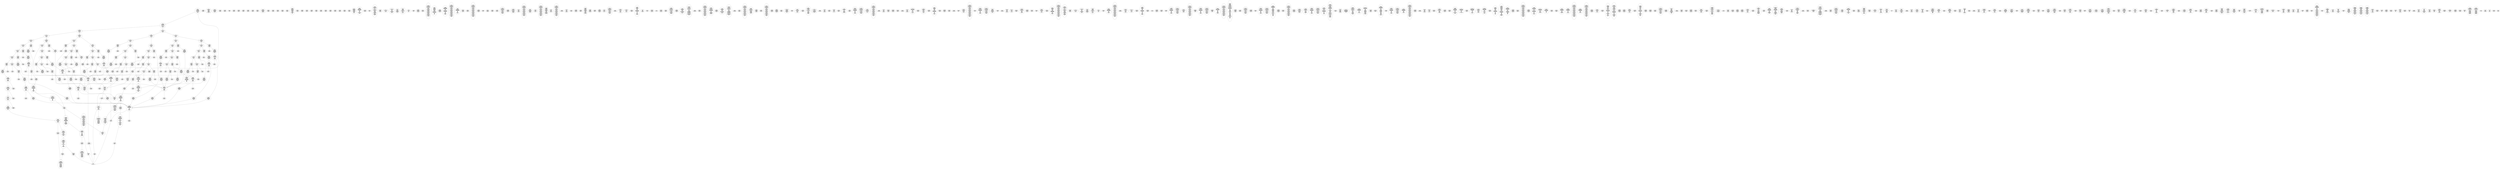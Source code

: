 /* Generated by GvGen v.1.0 (https://www.github.com/stricaud/gvgen) */

digraph G {
compound=true;
   node1 [label="[anywhere]"];
   node2 [label="# 0x0
PUSHX Data
PUSHX Data
MSTORE
PUSHX LogicData
CALLDATASIZE
LT
PUSHX Data
JUMPI
"];
   node3 [label="# 0xd
PUSHX Data
CALLDATALOAD
PUSHX Data
DIV
PUSHX LogicData
GT
PUSHX Data
JUMPI
"];
   node4 [label="# 0x3b
PUSHX LogicData
GT
PUSHX Data
JUMPI
"];
   node5 [label="# 0x46
PUSHX LogicData
GT
PUSHX Data
JUMPI
"];
   node6 [label="# 0x51
PUSHX LogicData
EQ
PUSHX Data
JUMPI
"];
   node7 [label="# 0x5c
PUSHX LogicData
EQ
PUSHX Data
JUMPI
"];
   node8 [label="# 0x67
PUSHX LogicData
EQ
PUSHX Data
JUMPI
"];
   node9 [label="# 0x72
PUSHX LogicData
EQ
PUSHX Data
JUMPI
"];
   node10 [label="# 0x7d
PUSHX LogicData
EQ
PUSHX Data
JUMPI
"];
   node11 [label="# 0x88
PUSHX Data
REVERT
"];
   node12 [label="# 0x8c
JUMPDEST
PUSHX LogicData
EQ
PUSHX Data
JUMPI
"];
   node13 [label="# 0x98
PUSHX LogicData
EQ
PUSHX Data
JUMPI
"];
   node14 [label="# 0xa3
PUSHX LogicData
EQ
PUSHX Data
JUMPI
"];
   node15 [label="# 0xae
PUSHX LogicData
EQ
PUSHX Data
JUMPI
"];
   node16 [label="# 0xb9
PUSHX LogicData
EQ
PUSHX Data
JUMPI
"];
   node17 [label="# 0xc4
PUSHX Data
REVERT
"];
   node18 [label="# 0xc8
JUMPDEST
PUSHX LogicData
GT
PUSHX Data
JUMPI
"];
   node19 [label="# 0xd4
PUSHX LogicData
EQ
PUSHX Data
JUMPI
"];
   node20 [label="# 0xdf
PUSHX LogicData
EQ
PUSHX Data
JUMPI
"];
   node21 [label="# 0xea
PUSHX LogicData
EQ
PUSHX Data
JUMPI
"];
   node22 [label="# 0xf5
PUSHX LogicData
EQ
PUSHX Data
JUMPI
"];
   node23 [label="# 0x100
PUSHX LogicData
EQ
PUSHX Data
JUMPI
"];
   node24 [label="# 0x10b
PUSHX Data
REVERT
"];
   node25 [label="# 0x10f
JUMPDEST
PUSHX LogicData
EQ
PUSHX Data
JUMPI
"];
   node26 [label="# 0x11b
PUSHX LogicData
EQ
PUSHX Data
JUMPI
"];
   node27 [label="# 0x126
PUSHX LogicData
EQ
PUSHX Data
JUMPI
"];
   node28 [label="# 0x131
PUSHX LogicData
EQ
PUSHX Data
JUMPI
"];
   node29 [label="# 0x13c
PUSHX LogicData
EQ
PUSHX Data
JUMPI
"];
   node30 [label="# 0x147
PUSHX Data
REVERT
"];
   node31 [label="# 0x14b
JUMPDEST
PUSHX LogicData
GT
PUSHX Data
JUMPI
"];
   node32 [label="# 0x157
PUSHX LogicData
GT
PUSHX Data
JUMPI
"];
   node33 [label="# 0x162
PUSHX LogicData
EQ
PUSHX Data
JUMPI
"];
   node34 [label="# 0x16d
PUSHX LogicData
EQ
PUSHX Data
JUMPI
"];
   node35 [label="# 0x178
PUSHX LogicData
EQ
PUSHX Data
JUMPI
"];
   node36 [label="# 0x183
PUSHX LogicData
EQ
PUSHX Data
JUMPI
"];
   node37 [label="# 0x18e
PUSHX LogicData
EQ
PUSHX Data
JUMPI
"];
   node38 [label="# 0x199
PUSHX Data
REVERT
"];
   node39 [label="# 0x19d
JUMPDEST
PUSHX LogicData
EQ
PUSHX Data
JUMPI
"];
   node40 [label="# 0x1a9
PUSHX LogicData
EQ
PUSHX Data
JUMPI
"];
   node41 [label="# 0x1b4
PUSHX LogicData
EQ
PUSHX Data
JUMPI
"];
   node42 [label="# 0x1bf
PUSHX LogicData
EQ
PUSHX Data
JUMPI
"];
   node43 [label="# 0x1ca
PUSHX LogicData
EQ
PUSHX Data
JUMPI
"];
   node44 [label="# 0x1d5
PUSHX Data
REVERT
"];
   node45 [label="# 0x1d9
JUMPDEST
PUSHX LogicData
GT
PUSHX Data
JUMPI
"];
   node46 [label="# 0x1e5
PUSHX LogicData
EQ
PUSHX Data
JUMPI
"];
   node47 [label="# 0x1f0
PUSHX LogicData
EQ
PUSHX Data
JUMPI
"];
   node48 [label="# 0x1fb
PUSHX LogicData
EQ
PUSHX Data
JUMPI
"];
   node49 [label="# 0x206
PUSHX LogicData
EQ
PUSHX Data
JUMPI
"];
   node50 [label="# 0x211
PUSHX LogicData
EQ
PUSHX Data
JUMPI
"];
   node51 [label="# 0x21c
PUSHX Data
REVERT
"];
   node52 [label="# 0x220
JUMPDEST
PUSHX LogicData
EQ
PUSHX Data
JUMPI
"];
   node53 [label="# 0x22c
PUSHX LogicData
EQ
PUSHX Data
JUMPI
"];
   node54 [label="# 0x237
PUSHX LogicData
EQ
PUSHX Data
JUMPI
"];
   node55 [label="# 0x242
PUSHX LogicData
EQ
PUSHX Data
JUMPI
"];
   node56 [label="# 0x24d
JUMPDEST
PUSHX Data
REVERT
"];
   node57 [label="# 0x252
JUMPDEST
CALLVALUE
ISZERO
PUSHX Data
JUMPI
"];
   node58 [label="# 0x25a
PUSHX Data
REVERT
"];
   node59 [label="# 0x25e
JUMPDEST
PUSHX Data
PUSHX Data
CALLDATASIZE
PUSHX Data
PUSHX Data
JUMP
"];
   node60 [label="# 0x26d
JUMPDEST
PUSHX Data
JUMP
"];
   node61 [label="# 0x272
JUMPDEST
PUSHX MemData
MLOAD
ISZERO
ISZERO
MSTORE
PUSHX ArithData
ADD
"];
   node62 [label="# 0x27e
JUMPDEST
PUSHX MemData
MLOAD
SUB
RETURN
"];
   node63 [label="# 0x287
JUMPDEST
CALLVALUE
ISZERO
PUSHX Data
JUMPI
"];
   node64 [label="# 0x28f
PUSHX Data
REVERT
"];
   node65 [label="# 0x293
JUMPDEST
PUSHX Data
PUSHX Data
JUMP
"];
   node66 [label="# 0x29c
JUMPDEST
PUSHX MemData
MLOAD
PUSHX Data
PUSHX Data
JUMP
"];
   node67 [label="# 0x2a9
JUMPDEST
CALLVALUE
ISZERO
PUSHX Data
JUMPI
"];
   node68 [label="# 0x2b1
PUSHX Data
REVERT
"];
   node69 [label="# 0x2b5
JUMPDEST
PUSHX Data
PUSHX Data
CALLDATASIZE
PUSHX Data
PUSHX Data
JUMP
"];
   node70 [label="# 0x2c4
JUMPDEST
PUSHX Data
JUMP
"];
   node71 [label="# 0x2c9
JUMPDEST
PUSHX MemData
MLOAD
PUSHX ArithData
PUSHX ArithData
PUSHX ArithData
EXP
SUB
AND
MSTORE
PUSHX ArithData
ADD
PUSHX Data
JUMP
"];
   node72 [label="# 0x2e1
JUMPDEST
CALLVALUE
ISZERO
PUSHX Data
JUMPI
"];
   node73 [label="# 0x2e9
PUSHX Data
REVERT
"];
   node74 [label="# 0x2ed
JUMPDEST
PUSHX Data
PUSHX Data
CALLDATASIZE
PUSHX Data
PUSHX Data
JUMP
"];
   node75 [label="# 0x2fc
JUMPDEST
PUSHX Data
JUMP
"];
   node76 [label="# 0x301
JUMPDEST
STOP
"];
   node77 [label="# 0x303
JUMPDEST
CALLVALUE
ISZERO
PUSHX Data
JUMPI
"];
   node78 [label="# 0x30b
PUSHX Data
REVERT
"];
   node79 [label="# 0x30f
JUMPDEST
PUSHX Data
PUSHX Data
JUMP
"];
   node80 [label="# 0x318
JUMPDEST
PUSHX MemData
MLOAD
MSTORE
PUSHX ArithData
ADD
PUSHX Data
JUMP
"];
   node81 [label="# 0x326
JUMPDEST
CALLVALUE
ISZERO
PUSHX Data
JUMPI
"];
   node82 [label="# 0x32e
PUSHX Data
REVERT
"];
   node83 [label="# 0x332
JUMPDEST
PUSHX StorData
SLOAD
PUSHX Data
JUMP
"];
   node84 [label="# 0x33b
JUMPDEST
CALLVALUE
ISZERO
PUSHX Data
JUMPI
"];
   node85 [label="# 0x343
PUSHX Data
REVERT
"];
   node86 [label="# 0x347
JUMPDEST
PUSHX Data
PUSHX Data
CALLDATASIZE
PUSHX Data
PUSHX Data
JUMP
"];
   node87 [label="# 0x356
JUMPDEST
PUSHX Data
JUMP
"];
   node88 [label="# 0x35b
JUMPDEST
PUSHX Data
PUSHX Data
CALLDATASIZE
PUSHX Data
PUSHX Data
JUMP
"];
   node89 [label="# 0x369
JUMPDEST
PUSHX Data
JUMP
"];
   node90 [label="# 0x36e
JUMPDEST
CALLVALUE
ISZERO
PUSHX Data
JUMPI
"];
   node91 [label="# 0x376
PUSHX Data
REVERT
"];
   node92 [label="# 0x37a
JUMPDEST
PUSHX Data
PUSHX Data
CALLDATASIZE
PUSHX Data
PUSHX Data
JUMP
"];
   node93 [label="# 0x389
JUMPDEST
PUSHX Data
JUMP
"];
   node94 [label="# 0x38e
JUMPDEST
CALLVALUE
ISZERO
PUSHX Data
JUMPI
"];
   node95 [label="# 0x396
PUSHX Data
REVERT
"];
   node96 [label="# 0x39a
JUMPDEST
PUSHX Data
PUSHX StorData
SLOAD
JUMP
"];
   node97 [label="# 0x3a4
JUMPDEST
CALLVALUE
ISZERO
PUSHX Data
JUMPI
"];
   node98 [label="# 0x3ac
PUSHX Data
REVERT
"];
   node99 [label="# 0x3b0
JUMPDEST
PUSHX Data
PUSHX Data
JUMP
"];
   node100 [label="# 0x3b9
JUMPDEST
CALLVALUE
ISZERO
PUSHX Data
JUMPI
"];
   node101 [label="# 0x3c1
PUSHX Data
REVERT
"];
   node102 [label="# 0x3c5
JUMPDEST
PUSHX Data
PUSHX Data
CALLDATASIZE
PUSHX Data
PUSHX Data
JUMP
"];
   node103 [label="# 0x3d4
JUMPDEST
PUSHX Data
JUMP
"];
   node104 [label="# 0x3d9
JUMPDEST
CALLVALUE
ISZERO
PUSHX Data
JUMPI
"];
   node105 [label="# 0x3e1
PUSHX Data
REVERT
"];
   node106 [label="# 0x3e5
JUMPDEST
PUSHX Data
PUSHX Data
CALLDATASIZE
PUSHX Data
PUSHX Data
JUMP
"];
   node107 [label="# 0x3f4
JUMPDEST
PUSHX Data
JUMP
"];
   node108 [label="# 0x3f9
JUMPDEST
CALLVALUE
ISZERO
PUSHX Data
JUMPI
"];
   node109 [label="# 0x401
PUSHX Data
REVERT
"];
   node110 [label="# 0x405
JUMPDEST
PUSHX Data
PUSHX Data
CALLDATASIZE
PUSHX Data
PUSHX Data
JUMP
"];
   node111 [label="# 0x414
JUMPDEST
PUSHX Data
JUMP
"];
   node112 [label="# 0x419
JUMPDEST
PUSHX MemData
MLOAD
PUSHX Data
PUSHX Data
JUMP
"];
   node113 [label="# 0x426
JUMPDEST
CALLVALUE
ISZERO
PUSHX Data
JUMPI
"];
   node114 [label="# 0x42e
PUSHX Data
REVERT
"];
   node115 [label="# 0x432
JUMPDEST
PUSHX Data
PUSHX Data
CALLDATASIZE
PUSHX Data
PUSHX Data
JUMP
"];
   node116 [label="# 0x441
JUMPDEST
PUSHX Data
JUMP
"];
   node117 [label="# 0x446
JUMPDEST
CALLVALUE
ISZERO
PUSHX Data
JUMPI
"];
   node118 [label="# 0x44e
PUSHX Data
REVERT
"];
   node119 [label="# 0x452
JUMPDEST
PUSHX Data
PUSHX Data
CALLDATASIZE
PUSHX Data
PUSHX Data
JUMP
"];
   node120 [label="# 0x461
JUMPDEST
PUSHX Data
JUMP
"];
   node121 [label="# 0x466
JUMPDEST
CALLVALUE
ISZERO
PUSHX Data
JUMPI
"];
   node122 [label="# 0x46e
PUSHX Data
REVERT
"];
   node123 [label="# 0x472
JUMPDEST
PUSHX Data
PUSHX Data
CALLDATASIZE
PUSHX Data
PUSHX Data
JUMP
"];
   node124 [label="# 0x481
JUMPDEST
PUSHX Data
JUMP
"];
   node125 [label="# 0x486
JUMPDEST
CALLVALUE
ISZERO
PUSHX Data
JUMPI
"];
   node126 [label="# 0x48e
PUSHX Data
REVERT
"];
   node127 [label="# 0x492
JUMPDEST
PUSHX Data
PUSHX Data
CALLDATASIZE
PUSHX Data
PUSHX Data
JUMP
"];
   node128 [label="# 0x4a1
JUMPDEST
PUSHX Data
JUMP
"];
   node129 [label="# 0x4a6
JUMPDEST
CALLVALUE
ISZERO
PUSHX Data
JUMPI
"];
   node130 [label="# 0x4ae
PUSHX Data
REVERT
"];
   node131 [label="# 0x4b2
JUMPDEST
PUSHX Data
PUSHX Data
CALLDATASIZE
PUSHX Data
PUSHX Data
JUMP
"];
   node132 [label="# 0x4c1
JUMPDEST
PUSHX Data
JUMP
"];
   node133 [label="# 0x4c6
JUMPDEST
CALLVALUE
ISZERO
PUSHX Data
JUMPI
"];
   node134 [label="# 0x4ce
PUSHX Data
REVERT
"];
   node135 [label="# 0x4d2
JUMPDEST
PUSHX Data
PUSHX Data
CALLDATASIZE
PUSHX Data
PUSHX Data
JUMP
"];
   node136 [label="# 0x4e1
JUMPDEST
PUSHX Data
PUSHX Data
MSTORE
PUSHX Data
MSTORE
PUSHX Data
SHA3
SLOAD
PUSHX BitData
AND
JUMP
"];
   node137 [label="# 0x4f6
JUMPDEST
CALLVALUE
ISZERO
PUSHX Data
JUMPI
"];
   node138 [label="# 0x4fe
PUSHX Data
REVERT
"];
   node139 [label="# 0x502
JUMPDEST
PUSHX Data
PUSHX Data
CALLDATASIZE
PUSHX Data
PUSHX Data
JUMP
"];
   node140 [label="# 0x511
JUMPDEST
PUSHX Data
JUMP
"];
   node141 [label="# 0x516
JUMPDEST
CALLVALUE
ISZERO
PUSHX Data
JUMPI
"];
   node142 [label="# 0x51e
PUSHX Data
REVERT
"];
   node143 [label="# 0x522
JUMPDEST
PUSHX Data
PUSHX Data
JUMP
"];
   node144 [label="# 0x52b
JUMPDEST
CALLVALUE
ISZERO
PUSHX Data
JUMPI
"];
   node145 [label="# 0x533
PUSHX Data
REVERT
"];
   node146 [label="# 0x537
JUMPDEST
PUSHX Data
PUSHX Data
CALLDATASIZE
PUSHX Data
PUSHX Data
JUMP
"];
   node147 [label="# 0x546
JUMPDEST
PUSHX Data
JUMP
"];
   node148 [label="# 0x54b
JUMPDEST
CALLVALUE
ISZERO
PUSHX Data
JUMPI
"];
   node149 [label="# 0x553
PUSHX Data
REVERT
"];
   node150 [label="# 0x557
JUMPDEST
PUSHX Data
PUSHX Data
JUMP
"];
   node151 [label="# 0x560
JUMPDEST
CALLVALUE
ISZERO
PUSHX Data
JUMPI
"];
   node152 [label="# 0x568
PUSHX Data
REVERT
"];
   node153 [label="# 0x56c
JUMPDEST
PUSHX Data
PUSHX Data
CALLDATASIZE
PUSHX Data
PUSHX Data
JUMP
"];
   node154 [label="# 0x57b
JUMPDEST
PUSHX Data
JUMP
"];
   node155 [label="# 0x580
JUMPDEST
CALLVALUE
ISZERO
PUSHX Data
JUMPI
"];
   node156 [label="# 0x588
PUSHX Data
REVERT
"];
   node157 [label="# 0x58c
JUMPDEST
PUSHX StorData
SLOAD
PUSHX ArithData
PUSHX ArithData
PUSHX ArithData
EXP
SUB
AND
PUSHX Data
JUMP
"];
   node158 [label="# 0x59e
JUMPDEST
CALLVALUE
ISZERO
PUSHX Data
JUMPI
"];
   node159 [label="# 0x5a6
PUSHX Data
REVERT
"];
   node160 [label="# 0x5aa
JUMPDEST
PUSHX Data
PUSHX Data
CALLDATASIZE
PUSHX Data
PUSHX Data
JUMP
"];
   node161 [label="# 0x5b9
JUMPDEST
PUSHX Data
JUMP
"];
   node162 [label="# 0x5be
JUMPDEST
CALLVALUE
ISZERO
PUSHX Data
JUMPI
"];
   node163 [label="# 0x5c6
PUSHX Data
REVERT
"];
   node164 [label="# 0x5ca
JUMPDEST
PUSHX Data
PUSHX Data
JUMP
"];
   node165 [label="# 0x5d3
JUMPDEST
CALLVALUE
ISZERO
PUSHX Data
JUMPI
"];
   node166 [label="# 0x5db
PUSHX Data
REVERT
"];
   node167 [label="# 0x5df
JUMPDEST
PUSHX Data
PUSHX StorData
SLOAD
JUMP
"];
   node168 [label="# 0x5e9
JUMPDEST
CALLVALUE
ISZERO
PUSHX Data
JUMPI
"];
   node169 [label="# 0x5f1
PUSHX Data
REVERT
"];
   node170 [label="# 0x5f5
JUMPDEST
PUSHX Data
PUSHX Data
CALLDATASIZE
PUSHX Data
PUSHX Data
JUMP
"];
   node171 [label="# 0x604
JUMPDEST
PUSHX Data
JUMP
"];
   node172 [label="# 0x609
JUMPDEST
CALLVALUE
ISZERO
PUSHX Data
JUMPI
"];
   node173 [label="# 0x611
PUSHX Data
REVERT
"];
   node174 [label="# 0x615
JUMPDEST
PUSHX Data
PUSHX Data
CALLDATASIZE
PUSHX Data
PUSHX Data
JUMP
"];
   node175 [label="# 0x624
JUMPDEST
PUSHX Data
JUMP
"];
   node176 [label="# 0x629
JUMPDEST
CALLVALUE
ISZERO
PUSHX Data
JUMPI
"];
   node177 [label="# 0x631
PUSHX Data
REVERT
"];
   node178 [label="# 0x635
JUMPDEST
PUSHX Data
PUSHX Data
CALLDATASIZE
PUSHX Data
PUSHX Data
JUMP
"];
   node179 [label="# 0x644
JUMPDEST
PUSHX Data
JUMP
"];
   node180 [label="# 0x649
JUMPDEST
CALLVALUE
ISZERO
PUSHX Data
JUMPI
"];
   node181 [label="# 0x651
PUSHX Data
REVERT
"];
   node182 [label="# 0x655
JUMPDEST
PUSHX Data
PUSHX Data
CALLDATASIZE
PUSHX Data
PUSHX Data
JUMP
"];
   node183 [label="# 0x664
JUMPDEST
PUSHX Data
JUMP
"];
   node184 [label="# 0x669
JUMPDEST
CALLVALUE
ISZERO
PUSHX Data
JUMPI
"];
   node185 [label="# 0x671
PUSHX Data
REVERT
"];
   node186 [label="# 0x675
JUMPDEST
PUSHX StorData
SLOAD
PUSHX Data
PUSHX ArithData
PUSHX ArithData
PUSHX ArithData
EXP
SUB
AND
JUMP
"];
   node187 [label="# 0x689
JUMPDEST
CALLVALUE
ISZERO
PUSHX Data
JUMPI
"];
   node188 [label="# 0x691
PUSHX Data
REVERT
"];
   node189 [label="# 0x695
JUMPDEST
PUSHX Data
PUSHX Data
CALLDATASIZE
PUSHX Data
PUSHX Data
JUMP
"];
   node190 [label="# 0x6a4
JUMPDEST
PUSHX Data
JUMP
"];
   node191 [label="# 0x6a9
JUMPDEST
CALLVALUE
ISZERO
PUSHX Data
JUMPI
"];
   node192 [label="# 0x6b1
PUSHX Data
REVERT
"];
   node193 [label="# 0x6b5
JUMPDEST
PUSHX Data
PUSHX Data
CALLDATASIZE
PUSHX Data
PUSHX Data
JUMP
"];
   node194 [label="# 0x6c4
JUMPDEST
PUSHX Data
JUMP
"];
   node195 [label="# 0x6c9
JUMPDEST
CALLVALUE
ISZERO
PUSHX Data
JUMPI
"];
   node196 [label="# 0x6d1
PUSHX Data
REVERT
"];
   node197 [label="# 0x6d5
JUMPDEST
PUSHX Data
PUSHX Data
CALLDATASIZE
PUSHX Data
PUSHX Data
JUMP
"];
   node198 [label="# 0x6e4
JUMPDEST
PUSHX Data
JUMP
"];
   node199 [label="# 0x6e9
JUMPDEST
CALLVALUE
ISZERO
PUSHX Data
JUMPI
"];
   node200 [label="# 0x6f1
PUSHX Data
REVERT
"];
   node201 [label="# 0x6f5
JUMPDEST
PUSHX Data
PUSHX Data
CALLDATASIZE
PUSHX Data
PUSHX Data
JUMP
"];
   node202 [label="# 0x704
JUMPDEST
PUSHX Data
JUMP
"];
   node203 [label="# 0x709
JUMPDEST
CALLVALUE
ISZERO
PUSHX Data
JUMPI
"];
   node204 [label="# 0x711
PUSHX Data
REVERT
"];
   node205 [label="# 0x715
JUMPDEST
PUSHX Data
PUSHX Data
CALLDATASIZE
PUSHX Data
PUSHX Data
JUMP
"];
   node206 [label="# 0x724
JUMPDEST
PUSHX Data
PUSHX Data
MSTORE
PUSHX Data
MSTORE
PUSHX Data
SHA3
SLOAD
JUMP
"];
   node207 [label="# 0x736
JUMPDEST
PUSHX Data
PUSHX ArithData
PUSHX ArithData
PUSHX ArithData
EXP
SUB
NOT
AND
PUSHX LogicData
EQ
PUSHX Data
JUMPI
"];
   node208 [label="# 0x76b
PUSHX Data
PUSHX Data
JUMP
"];
   node209 [label="# 0x774
JUMPDEST
JUMP
"];
   node210 [label="# 0x77a
JUMPDEST
PUSHX Data
PUSHX StorData
SLOAD
PUSHX Data
PUSHX Data
JUMP
"];
   node211 [label="# 0x789
JUMPDEST
PUSHX ArithData
ADD
PUSHX ArithData
DIV
MUL
PUSHX ArithData
ADD
PUSHX MemData
MLOAD
ADD
PUSHX Data
MSTORE
MSTORE
PUSHX ArithData
ADD
SLOAD
PUSHX Data
PUSHX Data
JUMP
"];
   node212 [label="# 0x7b5
JUMPDEST
ISZERO
PUSHX Data
JUMPI
"];
   node213 [label="# 0x7bc
PUSHX LogicData
LT
PUSHX Data
JUMPI
"];
   node214 [label="# 0x7c4
PUSHX ArithData
SLOAD
DIV
MUL
MSTORE
PUSHX ArithData
ADD
PUSHX Data
JUMP
"];
   node215 [label="# 0x7d7
JUMPDEST
ADD
PUSHX Data
MSTORE
PUSHX Data
PUSHX Data
SHA3
"];
   node216 [label="# 0x7e5
JUMPDEST
SLOAD
MSTORE
PUSHX ArithData
ADD
PUSHX ArithData
ADD
GT
PUSHX Data
JUMPI
"];
   node217 [label="# 0x7f9
SUB
PUSHX BitData
AND
ADD
"];
   node218 [label="# 0x802
JUMPDEST
JUMP
"];
   node219 [label="# 0x80c
JUMPDEST
PUSHX Data
PUSHX Data
PUSHX Data
JUMP
"];
   node220 [label="# 0x817
JUMPDEST
PUSHX Data
JUMPI
"];
   node221 [label="# 0x81c
PUSHX MemData
MLOAD
PUSHX ArithData
PUSHX ArithData
EXP
PUSHX ArithData
MUL
MSTORE
PUSHX Data
PUSHX ArithData
ADD
MSTORE
PUSHX Data
PUSHX ArithData
ADD
MSTORE
PUSHX Data
PUSHX ArithData
ADD
MSTORE
PUSHX Data
PUSHX ArithData
ADD
MSTORE
PUSHX ArithData
ADD
"];
   node222 [label="# 0x888
JUMPDEST
PUSHX MemData
MLOAD
SUB
REVERT
"];
   node223 [label="# 0x891
JUMPDEST
PUSHX Data
MSTORE
PUSHX Data
PUSHX Data
MSTORE
PUSHX Data
SHA3
SLOAD
PUSHX ArithData
PUSHX ArithData
PUSHX ArithData
EXP
SUB
AND
JUMP
"];
   node224 [label="# 0x8ad
JUMPDEST
PUSHX Data
PUSHX Data
PUSHX Data
JUMP
"];
   node225 [label="# 0x8b8
JUMPDEST
PUSHX ArithData
PUSHX ArithData
PUSHX ArithData
EXP
SUB
AND
PUSHX ArithData
PUSHX ArithData
PUSHX ArithData
EXP
SUB
AND
EQ
ISZERO
PUSHX Data
JUMPI
"];
   node226 [label="# 0x8d5
PUSHX MemData
MLOAD
PUSHX ArithData
PUSHX ArithData
EXP
PUSHX ArithData
MUL
MSTORE
PUSHX Data
PUSHX ArithData
ADD
MSTORE
PUSHX Data
PUSHX ArithData
ADD
MSTORE
PUSHX Data
PUSHX ArithData
ADD
MSTORE
PUSHX Data
PUSHX ArithData
ADD
MSTORE
PUSHX ArithData
ADD
PUSHX Data
JUMP
"];
   node227 [label="# 0x945
JUMPDEST
CALLER
PUSHX ArithData
PUSHX ArithData
PUSHX ArithData
EXP
SUB
AND
EQ
PUSHX Data
JUMPI
"];
   node228 [label="# 0x957
PUSHX Data
CALLER
PUSHX Data
JUMP
"];
   node229 [label="# 0x961
JUMPDEST
PUSHX Data
JUMPI
"];
   node230 [label="# 0x966
PUSHX MemData
MLOAD
PUSHX ArithData
PUSHX ArithData
EXP
PUSHX ArithData
MUL
MSTORE
PUSHX Data
PUSHX ArithData
ADD
MSTORE
PUSHX Data
PUSHX ArithData
ADD
MSTORE
PUSHX Data
PUSHX ArithData
ADD
MSTORE
PUSHX Data
PUSHX ArithData
ADD
MSTORE
PUSHX ArithData
ADD
PUSHX Data
JUMP
"];
   node231 [label="# 0x9d6
JUMPDEST
PUSHX Data
PUSHX Data
JUMP
"];
   node232 [label="# 0x9e0
JUMPDEST
JUMP
"];
   node233 [label="# 0x9e5
JUMPDEST
PUSHX Data
CALLER
"];
   node234 [label="# 0x9ea
JUMPDEST
PUSHX Data
JUMP
"];
   node235 [label="# 0x9f0
JUMPDEST
PUSHX Data
JUMPI
"];
   node236 [label="# 0x9f5
PUSHX MemData
MLOAD
PUSHX ArithData
PUSHX ArithData
EXP
PUSHX ArithData
MUL
MSTORE
PUSHX ArithData
ADD
PUSHX Data
PUSHX Data
JUMP
"];
   node237 [label="# 0xa0f
JUMPDEST
PUSHX Data
PUSHX Data
JUMP
"];
   node238 [label="# 0xa1a
JUMPDEST
PUSHX StorData
SLOAD
PUSHX StorData
SLOAD
PUSHX Data
PUSHX Data
JUMP
"];
   node239 [label="# 0xa2a
JUMPDEST
GT
ISZERO
PUSHX Data
JUMPI
"];
   node240 [label="# 0xa31
PUSHX MemData
MLOAD
PUSHX ArithData
PUSHX ArithData
EXP
PUSHX ArithData
MUL
MSTORE
PUSHX Data
PUSHX ArithData
ADD
MSTORE
PUSHX Data
PUSHX ArithData
ADD
MSTORE
PUSHX Data
PUSHX ArithData
ADD
MSTORE
PUSHX ArithData
ADD
PUSHX Data
JUMP
"];
   node241 [label="# 0xa7b
JUMPDEST
CALLVALUE
PUSHX StorData
SLOAD
PUSHX Data
PUSHX Data
JUMP
"];
   node242 [label="# 0xa8a
JUMPDEST
EQ
PUSHX Data
JUMPI
"];
   node243 [label="# 0xa90
PUSHX MemData
MLOAD
PUSHX ArithData
PUSHX ArithData
EXP
PUSHX ArithData
MUL
MSTORE
PUSHX Data
PUSHX ArithData
ADD
MSTORE
PUSHX Data
PUSHX ArithData
ADD
MSTORE
PUSHX Data
PUSHX ArithData
ADD
MSTORE
PUSHX ArithData
ADD
PUSHX Data
JUMP
"];
   node244 [label="# 0xada
JUMPDEST
CALLER
PUSHX Data
MSTORE
PUSHX Data
PUSHX Data
MSTORE
PUSHX Data
SHA3
SLOAD
PUSHX Data
PUSHX Data
PUSHX Data
JUMP
"];
   node245 [label="# 0xaf8
JUMPDEST
GT
ISZERO
PUSHX Data
JUMPI
"];
   node246 [label="# 0xaff
PUSHX MemData
MLOAD
PUSHX ArithData
PUSHX ArithData
EXP
PUSHX ArithData
MUL
MSTORE
PUSHX Data
PUSHX ArithData
ADD
MSTORE
PUSHX Data
PUSHX ArithData
ADD
MSTORE
PUSHX Data
PUSHX ArithData
ADD
MSTORE
PUSHX ArithData
ADD
PUSHX Data
JUMP
"];
   node247 [label="# 0xb49
JUMPDEST
PUSHX Data
"];
   node248 [label="# 0xb4c
JUMPDEST
LT
ISZERO
PUSHX Data
JUMPI
"];
   node249 [label="# 0xb55
PUSHX Data
CALLER
"];
   node250 [label="# 0xb59
JUMPDEST
PUSHX Data
PUSHX Data
JUMP
"];
   node251 [label="# 0xb63
JUMPDEST
PUSHX Data
JUMP
"];
   node252 [label="# 0xb68
JUMPDEST
CALLER
PUSHX Data
MSTORE
PUSHX Data
PUSHX Data
MSTORE
PUSHX Data
SHA3
SLOAD
PUSHX Data
PUSHX Data
JUMP
"];
   node253 [label="# 0xb83
JUMPDEST
SSTORE
PUSHX Data
PUSHX Data
JUMP
"];
   node254 [label="# 0xb93
JUMPDEST
PUSHX Data
JUMP
"];
   node255 [label="# 0xb9b
JUMPDEST
PUSHX Data
PUSHX Data
PUSHX Data
JUMP
"];
   node256 [label="# 0xba6
JUMPDEST
LT
PUSHX Data
JUMPI
"];
   node257 [label="# 0xbad
PUSHX MemData
MLOAD
PUSHX ArithData
PUSHX ArithData
EXP
PUSHX ArithData
MUL
MSTORE
PUSHX ArithData
ADD
PUSHX Data
PUSHX Data
JUMP
"];
   node258 [label="# 0xbc7
JUMPDEST
PUSHX Data
"];
   node259 [label="# 0xbcb
JUMPDEST
PUSHX StorData
SLOAD
LT
ISZERO
PUSHX Data
JUMPI
"];
   node260 [label="# 0xbd6
PUSHX StorData
SLOAD
LT
PUSHX Data
JUMPI
"];
   node261 [label="# 0xbe1
PUSHX Data
PUSHX Data
JUMP
"];
   node262 [label="# 0xbe8
JUMPDEST
PUSHX Data
MSTORE
PUSHX Data
SHA3
ADD
SLOAD
PUSHX ArithData
PUSHX ArithData
PUSHX ArithData
EXP
SUB
AND
AND
EQ
ISZERO
PUSHX Data
JUMPI
"];
   node263 [label="# 0xc08
EQ
ISZERO
PUSHX Data
JUMPI
"];
   node264 [label="# 0xc10
PUSHX Data
JUMP
"];
   node265 [label="# 0xc18
JUMPDEST
PUSHX Data
PUSHX Data
JUMP
"];
   node266 [label="# 0xc22
JUMPDEST
"];
   node267 [label="# 0xc26
JUMPDEST
PUSHX Data
PUSHX Data
JUMP
"];
   node268 [label="# 0xc30
JUMPDEST
PUSHX Data
JUMP
"];
   node269 [label="# 0xc38
JUMPDEST
PUSHX MemData
MLOAD
PUSHX ArithData
PUSHX ArithData
EXP
PUSHX ArithData
MUL
MSTORE
PUSHX ArithData
ADD
PUSHX Data
PUSHX Data
JUMP
"];
   node270 [label="# 0xc54
JUMPDEST
PUSHX StorData
SLOAD
PUSHX ArithData
PUSHX ArithData
PUSHX ArithData
EXP
SUB
AND
CALLER
EQ
PUSHX Data
JUMPI
"];
   node271 [label="# 0xc68
PUSHX StorData
SLOAD
PUSHX ArithData
PUSHX ArithData
PUSHX ArithData
EXP
SUB
AND
CALLER
EQ
"];
   node272 [label="# 0xc77
JUMPDEST
PUSHX Data
JUMPI
"];
   node273 [label="# 0xc7c
PUSHX MemData
MLOAD
PUSHX ArithData
PUSHX ArithData
EXP
PUSHX ArithData
MUL
MSTORE
PUSHX Data
PUSHX ArithData
ADD
MSTORE
PUSHX Data
PUSHX ArithData
ADD
MSTORE
PUSHX Data
PUSHX ArithData
ADD
MSTORE
PUSHX ArithData
ADD
PUSHX Data
JUMP
"];
   node274 [label="# 0xcc6
JUMPDEST
PUSHX StorData
SLOAD
ADDRESS
BALANCE
PUSHX Data
PUSHX ArithData
PUSHX ArithData
PUSHX ArithData
EXP
SUB
AND
PUSHX Data
PUSHX Data
PUSHX Data
PUSHX Data
JUMP
"];
   node275 [label="# 0xce5
JUMPDEST
PUSHX Data
PUSHX Data
JUMP
"];
   node276 [label="# 0xcef
JUMPDEST
PUSHX MemData
MLOAD
PUSHX Data
GAS
CALL
RETURNDATASIZE
PUSHX LogicData
EQ
PUSHX Data
JUMPI
"];
   node277 [label="# 0xd0a
PUSHX MemData
MLOAD
PUSHX BitData
NOT
PUSHX ArithData
RETURNDATASIZE
ADD
AND
ADD
PUSHX Data
MSTORE
RETURNDATASIZE
MSTORE
RETURNDATASIZE
PUSHX Data
PUSHX ArithData
ADD
RETURNDATACOPY
PUSHX Data
JUMP
"];
   node278 [label="# 0xd2b
JUMPDEST
PUSHX Data
"];
   node279 [label="# 0xd30
JUMPDEST
PUSHX Data
JUMPI
"];
   node280 [label="# 0xd3a
PUSHX MemData
MLOAD
PUSHX ArithData
PUSHX ArithData
EXP
PUSHX ArithData
MUL
MSTORE
PUSHX Data
PUSHX ArithData
ADD
MSTORE
PUSHX Data
PUSHX ArithData
ADD
MSTORE
PUSHX Data
PUSHX ArithData
ADD
MSTORE
PUSHX ArithData
ADD
PUSHX Data
JUMP
"];
   node281 [label="# 0xd84
JUMPDEST
PUSHX StorData
SLOAD
PUSHX Data
PUSHX ArithData
PUSHX ArithData
PUSHX ArithData
EXP
SUB
AND
PUSHX Data
PUSHX Data
PUSHX Data
PUSHX Data
JUMP
"];
   node282 [label="# 0xda0
JUMPDEST
PUSHX Data
PUSHX Data
JUMP
"];
   node283 [label="# 0xdaa
JUMPDEST
PUSHX MemData
MLOAD
PUSHX Data
GAS
CALL
RETURNDATASIZE
PUSHX LogicData
EQ
PUSHX Data
JUMPI
"];
   node284 [label="# 0xdc5
PUSHX MemData
MLOAD
PUSHX BitData
NOT
PUSHX ArithData
RETURNDATASIZE
ADD
AND
ADD
PUSHX Data
MSTORE
RETURNDATASIZE
MSTORE
RETURNDATASIZE
PUSHX Data
PUSHX ArithData
ADD
RETURNDATACOPY
PUSHX Data
JUMP
"];
   node285 [label="# 0xde6
JUMPDEST
PUSHX Data
"];
   node286 [label="# 0xdeb
JUMPDEST
PUSHX Data
JUMPI
"];
   node287 [label="# 0xdf5
PUSHX MemData
MLOAD
PUSHX ArithData
PUSHX ArithData
EXP
PUSHX ArithData
MUL
MSTORE
PUSHX Data
PUSHX ArithData
ADD
MSTORE
PUSHX Data
PUSHX ArithData
ADD
MSTORE
PUSHX Data
PUSHX ArithData
ADD
MSTORE
PUSHX ArithData
ADD
PUSHX Data
JUMP
"];
   node288 [label="# 0xe3f
JUMPDEST
PUSHX Data
PUSHX MemData
MLOAD
PUSHX ArithData
ADD
PUSHX Data
MSTORE
PUSHX Data
MSTORE
PUSHX Data
JUMP
"];
   node289 [label="# 0xe5a
JUMPDEST
PUSHX Data
CALLER
PUSHX Data
JUMP
"];
   node290 [label="# 0xe63
JUMPDEST
PUSHX Data
JUMPI
"];
   node291 [label="# 0xe68
PUSHX MemData
MLOAD
PUSHX ArithData
PUSHX ArithData
EXP
PUSHX ArithData
MUL
MSTORE
PUSHX Data
PUSHX ArithData
ADD
MSTORE
PUSHX Data
PUSHX ArithData
ADD
MSTORE
PUSHX Data
PUSHX ArithData
ADD
MSTORE
PUSHX ArithData
ADD
PUSHX Data
JUMP
"];
   node292 [label="# 0xeb2
JUMPDEST
PUSHX Data
PUSHX Data
JUMP
"];
   node293 [label="# 0xebb
JUMPDEST
JUMP
"];
   node294 [label="# 0xebe
JUMPDEST
PUSHX Data
PUSHX Data
PUSHX Data
PUSHX Data
JUMP
"];
   node295 [label="# 0xecb
JUMPDEST
PUSHX Data
JUMPI
"];
   node296 [label="# 0xed3
PUSHX MemData
MLOAD
PUSHX Data
MSTORE
PUSHX ArithData
ADD
MSTORE
"];
   node297 [label="# 0xee4
JUMPDEST
JUMP
"];
   node298 [label="# 0xeec
JUMPDEST
PUSHX Data
PUSHX LogicData
GT
ISZERO
PUSHX Data
JUMPI
"];
   node299 [label="# 0xf00
PUSHX Data
PUSHX Data
JUMP
"];
   node300 [label="# 0xf07
JUMPDEST
PUSHX MemData
MLOAD
MSTORE
PUSHX ArithData
MUL
PUSHX ArithData
ADD
ADD
PUSHX Data
MSTORE
ISZERO
PUSHX Data
JUMPI
"];
   node301 [label="# 0xf21
PUSHX ArithData
ADD
PUSHX ArithData
MUL
CALLDATASIZE
CALLDATACOPY
ADD
"];
   node302 [label="# 0xf30
JUMPDEST
PUSHX Data
"];
   node303 [label="# 0xf36
JUMPDEST
LT
ISZERO
PUSHX Data
JUMPI
"];
   node304 [label="# 0xf3f
PUSHX Data
PUSHX Data
JUMP
"];
   node305 [label="# 0xf48
JUMPDEST
MLOAD
LT
PUSHX Data
JUMPI
"];
   node306 [label="# 0xf53
PUSHX Data
PUSHX Data
JUMP
"];
   node307 [label="# 0xf5a
JUMPDEST
PUSHX ArithData
MUL
ADD
ADD
MSTORE
PUSHX Data
PUSHX Data
JUMP
"];
   node308 [label="# 0xf6f
JUMPDEST
PUSHX Data
JUMP
"];
   node309 [label="# 0xf77
JUMPDEST
PUSHX StorData
SLOAD
PUSHX ArithData
PUSHX ArithData
PUSHX ArithData
EXP
SUB
AND
CALLER
EQ
PUSHX Data
JUMPI
"];
   node310 [label="# 0xf8a
PUSHX MemData
MLOAD
PUSHX ArithData
PUSHX ArithData
EXP
PUSHX ArithData
MUL
MSTORE
PUSHX ArithData
ADD
PUSHX Data
PUSHX Data
JUMP
"];
   node311 [label="# 0xfa4
JUMPDEST
PUSHX StorData
SLOAD
PUSHX LogicData
LT
PUSHX Data
JUMPI
"];
   node312 [label="# 0xfb0
PUSHX MemData
MLOAD
PUSHX ArithData
PUSHX ArithData
EXP
PUSHX ArithData
MUL
MSTORE
PUSHX Data
PUSHX ArithData
ADD
MSTORE
PUSHX Data
PUSHX ArithData
ADD
MSTORE
PUSHX Data
PUSHX ArithData
ADD
MSTORE
PUSHX ArithData
ADD
PUSHX Data
JUMP
"];
   node313 [label="# 0xffa
JUMPDEST
PUSHX Data
"];
   node314 [label="# 0xffd
JUMPDEST
LT
ISZERO
PUSHX Data
JUMPI
"];
   node315 [label="# 0x1006
PUSHX Data
CALLER
PUSHX Data
JUMP
"];
   node316 [label="# 0x100e
JUMPDEST
PUSHX Data
PUSHX Data
JUMP
"];
   node317 [label="# 0x1018
JUMPDEST
PUSHX Data
JUMP
"];
   node318 [label="# 0x1020
JUMPDEST
PUSHX Data
"];
   node319 [label="# 0x1024
JUMPDEST
LT
ISZERO
PUSHX Data
JUMPI
"];
   node320 [label="# 0x102d
PUSHX ArithData
PUSHX ArithData
PUSHX ArithData
EXP
SUB
AND
PUSHX Data
LT
PUSHX Data
JUMPI
"];
   node321 [label="# 0x1043
PUSHX Data
PUSHX Data
JUMP
"];
   node322 [label="# 0x104a
JUMPDEST
PUSHX ArithData
MUL
ADD
CALLDATALOAD
SLOAD
LT
PUSHX Data
JUMPI
"];
   node323 [label="# 0x105a
PUSHX Data
PUSHX Data
JUMP
"];
   node324 [label="# 0x1061
JUMPDEST
PUSHX Data
MSTORE
PUSHX Data
SHA3
ADD
SLOAD
PUSHX ArithData
PUSHX ArithData
PUSHX ArithData
EXP
SUB
AND
EQ
PUSHX Data
JUMPI
"];
   node325 [label="# 0x107c
PUSHX Data
PUSHX Data
JUMP
"];
   node326 [label="# 0x1085
JUMPDEST
PUSHX Data
PUSHX Data
JUMP
"];
   node327 [label="# 0x108e
JUMPDEST
PUSHX Data
JUMP
"];
   node328 [label="# 0x1095
JUMPDEST
PUSHX Data
"];
   node329 [label="# 0x109b
JUMPDEST
JUMP
"];
   node330 [label="# 0x10a2
JUMPDEST
PUSHX StorData
SLOAD
PUSHX Data
LT
PUSHX Data
JUMPI
"];
   node331 [label="# 0x10af
PUSHX MemData
MLOAD
PUSHX ArithData
PUSHX ArithData
EXP
PUSHX ArithData
MUL
MSTORE
PUSHX Data
PUSHX ArithData
ADD
MSTORE
PUSHX Data
PUSHX ArithData
ADD
MSTORE
PUSHX Data
PUSHX ArithData
ADD
MSTORE
PUSHX Data
PUSHX ArithData
ADD
MSTORE
PUSHX ArithData
ADD
PUSHX Data
JUMP
"];
   node332 [label="# 0x111f
JUMPDEST
JUMP
"];
   node333 [label="# 0x1123
JUMPDEST
PUSHX StorData
SLOAD
PUSHX ArithData
PUSHX ArithData
PUSHX ArithData
EXP
SUB
AND
CALLER
EQ
PUSHX Data
JUMPI
"];
   node334 [label="# 0x1136
PUSHX MemData
MLOAD
PUSHX ArithData
PUSHX ArithData
EXP
PUSHX ArithData
MUL
MSTORE
PUSHX ArithData
ADD
PUSHX Data
PUSHX Data
JUMP
"];
   node335 [label="# 0x1150
JUMPDEST
MLOAD
PUSHX Data
PUSHX Data
PUSHX ArithData
ADD
PUSHX Data
JUMP
"];
   node336 [label="# 0x1163
JUMPDEST
JUMP
"];
   node337 [label="# 0x1167
JUMPDEST
PUSHX Data
"];
   node338 [label="# 0x116a
JUMPDEST
MLOAD
LT
ISZERO
PUSHX Data
JUMPI
"];
   node339 [label="# 0x1174
PUSHX Data
MLOAD
LT
PUSHX Data
JUMPI
"];
   node340 [label="# 0x1183
PUSHX Data
PUSHX Data
JUMP
"];
   node341 [label="# 0x118a
JUMPDEST
PUSHX ArithData
MUL
PUSHX ArithData
ADD
ADD
MLOAD
PUSHX Data
JUMP
"];
   node342 [label="# 0x1198
JUMPDEST
PUSHX Data
PUSHX Data
JUMP
"];
   node343 [label="# 0x11a2
JUMPDEST
PUSHX Data
JUMP
"];
   node344 [label="# 0x11aa
JUMPDEST
JUMP
"];
   node345 [label="# 0x11b1
JUMPDEST
PUSHX Data
PUSHX StorData
SLOAD
LT
PUSHX Data
JUMPI
"];
   node346 [label="# 0x11c0
PUSHX Data
PUSHX Data
JUMP
"];
   node347 [label="# 0x11c7
JUMPDEST
PUSHX Data
MSTORE
PUSHX Data
SHA3
ADD
SLOAD
PUSHX ArithData
PUSHX ArithData
PUSHX ArithData
EXP
SUB
AND
PUSHX Data
JUMPI
"];
   node348 [label="# 0x11e4
PUSHX MemData
MLOAD
PUSHX ArithData
PUSHX ArithData
EXP
PUSHX ArithData
MUL
MSTORE
PUSHX Data
PUSHX ArithData
ADD
MSTORE
PUSHX Data
PUSHX ArithData
ADD
MSTORE
PUSHX Data
PUSHX ArithData
ADD
MSTORE
PUSHX Data
PUSHX ArithData
ADD
MSTORE
PUSHX ArithData
ADD
PUSHX Data
JUMP
"];
   node349 [label="# 0x1254
JUMPDEST
PUSHX StorData
SLOAD
PUSHX Data
PUSHX Data
JUMP
"];
   node350 [label="# 0x1261
JUMPDEST
PUSHX ArithData
ADD
PUSHX ArithData
DIV
MUL
PUSHX ArithData
ADD
PUSHX MemData
MLOAD
ADD
PUSHX Data
MSTORE
MSTORE
PUSHX ArithData
ADD
SLOAD
PUSHX Data
PUSHX Data
JUMP
"];
   node351 [label="# 0x128d
JUMPDEST
ISZERO
PUSHX Data
JUMPI
"];
   node352 [label="# 0x1294
PUSHX LogicData
LT
PUSHX Data
JUMPI
"];
   node353 [label="# 0x129c
PUSHX ArithData
SLOAD
DIV
MUL
MSTORE
PUSHX ArithData
ADD
PUSHX Data
JUMP
"];
   node354 [label="# 0x12af
JUMPDEST
ADD
PUSHX Data
MSTORE
PUSHX Data
PUSHX Data
SHA3
"];
   node355 [label="# 0x12bd
JUMPDEST
SLOAD
MSTORE
PUSHX ArithData
ADD
PUSHX ArithData
ADD
GT
PUSHX Data
JUMPI
"];
   node356 [label="# 0x12d1
SUB
PUSHX BitData
AND
ADD
"];
   node357 [label="# 0x12da
JUMPDEST
JUMP
"];
   node358 [label="# 0x12e2
JUMPDEST
PUSHX Data
PUSHX ArithData
PUSHX ArithData
PUSHX ArithData
EXP
SUB
AND
PUSHX Data
JUMPI
"];
   node359 [label="# 0x12f3
PUSHX MemData
MLOAD
PUSHX ArithData
PUSHX ArithData
EXP
PUSHX ArithData
MUL
MSTORE
PUSHX Data
PUSHX ArithData
ADD
MSTORE
PUSHX Data
PUSHX ArithData
ADD
MSTORE
PUSHX Data
PUSHX ArithData
ADD
MSTORE
PUSHX Data
PUSHX ArithData
ADD
MSTORE
PUSHX ArithData
ADD
PUSHX Data
JUMP
"];
   node360 [label="# 0x1363
JUMPDEST
PUSHX Data
"];
   node361 [label="# 0x1367
JUMPDEST
PUSHX StorData
SLOAD
LT
ISZERO
PUSHX Data
JUMPI
"];
   node362 [label="# 0x1372
PUSHX StorData
SLOAD
LT
PUSHX Data
JUMPI
"];
   node363 [label="# 0x137d
PUSHX Data
PUSHX Data
JUMP
"];
   node364 [label="# 0x1384
JUMPDEST
PUSHX Data
MSTORE
PUSHX Data
SHA3
ADD
SLOAD
PUSHX ArithData
PUSHX ArithData
PUSHX ArithData
EXP
SUB
AND
AND
EQ
ISZERO
PUSHX Data
JUMPI
"];
   node365 [label="# 0x13a4
PUSHX Data
PUSHX Data
JUMP
"];
   node366 [label="# 0x13ac
JUMPDEST
"];
   node367 [label="# 0x13af
JUMPDEST
PUSHX Data
PUSHX Data
JUMP
"];
   node368 [label="# 0x13b8
JUMPDEST
PUSHX Data
JUMP
"];
   node369 [label="# 0x13bf
JUMPDEST
JUMP
"];
   node370 [label="# 0x13c6
JUMPDEST
PUSHX StorData
SLOAD
PUSHX ArithData
PUSHX ArithData
PUSHX ArithData
EXP
SUB
AND
CALLER
EQ
PUSHX Data
JUMPI
"];
   node371 [label="# 0x13d9
PUSHX MemData
MLOAD
PUSHX ArithData
PUSHX ArithData
EXP
PUSHX ArithData
MUL
MSTORE
PUSHX ArithData
ADD
PUSHX Data
PUSHX Data
JUMP
"];
   node372 [label="# 0x13f3
JUMPDEST
PUSHX Data
PUSHX Data
PUSHX Data
JUMP
"];
   node373 [label="# 0x13fd
JUMPDEST
JUMP
"];
   node374 [label="# 0x13ff
JUMPDEST
PUSHX StorData
SLOAD
PUSHX ArithData
PUSHX ArithData
PUSHX ArithData
EXP
SUB
AND
CALLER
EQ
PUSHX Data
JUMPI
"];
   node375 [label="# 0x1412
PUSHX MemData
MLOAD
PUSHX ArithData
PUSHX ArithData
EXP
PUSHX ArithData
MUL
MSTORE
PUSHX ArithData
ADD
PUSHX Data
PUSHX Data
JUMP
"];
   node376 [label="# 0x142c
JUMPDEST
PUSHX LogicData
GT
ISZERO
PUSHX Data
JUMPI
"];
   node377 [label="# 0x1437
PUSHX MemData
MLOAD
PUSHX ArithData
PUSHX ArithData
EXP
PUSHX ArithData
MUL
MSTORE
PUSHX Data
PUSHX ArithData
ADD
MSTORE
PUSHX Data
PUSHX ArithData
ADD
MSTORE
PUSHX Data
PUSHX ArithData
ADD
MSTORE
PUSHX ArithData
ADD
PUSHX Data
JUMP
"];
   node378 [label="# 0x1481
JUMPDEST
PUSHX Data
SSTORE
JUMP
"];
   node379 [label="# 0x1486
JUMPDEST
PUSHX StorData
SLOAD
PUSHX ArithData
PUSHX ArithData
PUSHX ArithData
EXP
SUB
AND
CALLER
EQ
PUSHX Data
JUMPI
"];
   node380 [label="# 0x1499
PUSHX MemData
MLOAD
PUSHX ArithData
PUSHX ArithData
EXP
PUSHX ArithData
MUL
MSTORE
PUSHX ArithData
ADD
PUSHX Data
PUSHX Data
JUMP
"];
   node381 [label="# 0x14b3
JUMPDEST
PUSHX Data
SSTORE
JUMP
"];
   node382 [label="# 0x14b8
JUMPDEST
PUSHX Data
PUSHX StorData
SLOAD
PUSHX Data
PUSHX Data
JUMP
"];
   node383 [label="# 0x14c7
JUMPDEST
PUSHX ArithData
PUSHX ArithData
PUSHX ArithData
EXP
SUB
AND
CALLER
EQ
ISZERO
PUSHX Data
JUMPI
"];
   node384 [label="# 0x14d9
PUSHX MemData
MLOAD
PUSHX ArithData
PUSHX ArithData
EXP
PUSHX ArithData
MUL
MSTORE
PUSHX Data
PUSHX ArithData
ADD
MSTORE
PUSHX Data
PUSHX ArithData
ADD
MSTORE
PUSHX Data
PUSHX ArithData
ADD
MSTORE
PUSHX ArithData
ADD
PUSHX Data
JUMP
"];
   node385 [label="# 0x1523
JUMPDEST
CALLER
PUSHX Data
MSTORE
PUSHX Data
PUSHX ArithData
MSTORE
PUSHX MemData
SHA3
PUSHX ArithData
PUSHX ArithData
PUSHX ArithData
EXP
SUB
AND
MSTORE
MSTORE
SHA3
SLOAD
PUSHX BitData
NOT
AND
ISZERO
ISZERO
OR
SSTORE
MLOAD
MSTORE
PUSHX Data
ADD
PUSHX MemData
MLOAD
SUB
LOGX
JUMP
"];
   node386 [label="# 0x158f
JUMPDEST
PUSHX Data
CALLER
PUSHX Data
JUMP
"];
   node387 [label="# 0x1599
JUMPDEST
PUSHX Data
JUMPI
"];
   node388 [label="# 0x159e
PUSHX MemData
MLOAD
PUSHX ArithData
PUSHX ArithData
EXP
PUSHX ArithData
MUL
MSTORE
PUSHX ArithData
ADD
PUSHX Data
PUSHX Data
JUMP
"];
   node389 [label="# 0x15b8
JUMPDEST
PUSHX Data
PUSHX Data
JUMP
"];
   node390 [label="# 0x15c4
JUMPDEST
JUMP
"];
   node391 [label="# 0x15ca
JUMPDEST
PUSHX StorData
SLOAD
PUSHX ArithData
PUSHX ArithData
PUSHX ArithData
EXP
SUB
AND
CALLER
EQ
PUSHX Data
JUMPI
"];
   node392 [label="# 0x15dd
PUSHX MemData
MLOAD
PUSHX ArithData
PUSHX ArithData
EXP
PUSHX ArithData
MUL
MSTORE
PUSHX ArithData
ADD
PUSHX Data
PUSHX Data
JUMP
"];
   node393 [label="# 0x15f7
JUMPDEST
PUSHX ArithData
PUSHX ArithData
PUSHX ArithData
EXP
SUB
AND
PUSHX Data
MSTORE
PUSHX Data
PUSHX Data
MSTORE
PUSHX Data
SHA3
SLOAD
PUSHX BitData
NOT
AND
PUSHX BitData
AND
ISZERO
OR
SSTORE
JUMP
"];
   node394 [label="# 0x1620
JUMPDEST
PUSHX Data
PUSHX Data
PUSHX Data
JUMP
"];
   node395 [label="# 0x162b
JUMPDEST
PUSHX Data
JUMPI
"];
   node396 [label="# 0x1630
PUSHX MemData
MLOAD
PUSHX ArithData
PUSHX ArithData
EXP
PUSHX ArithData
MUL
MSTORE
PUSHX Data
PUSHX ArithData
ADD
MSTORE
PUSHX Data
PUSHX ArithData
ADD
MSTORE
PUSHX Data
PUSHX ArithData
ADD
MSTORE
PUSHX ArithData
ADD
PUSHX Data
JUMP
"];
   node397 [label="# 0x167a
JUMPDEST
PUSHX Data
PUSHX Data
PUSHX Data
JUMP
"];
   node398 [label="# 0x1685
JUMPDEST
PUSHX MemData
MLOAD
PUSHX ArithData
ADD
PUSHX Data
PUSHX Data
JUMP
"];
   node399 [label="# 0x1696
JUMPDEST
PUSHX MemData
MLOAD
PUSHX ArithData
SUB
SUB
MSTORE
PUSHX Data
MSTORE
JUMP
"];
   node400 [label="# 0x16ac
JUMPDEST
PUSHX StorData
SLOAD
PUSHX ArithData
PUSHX ArithData
PUSHX ArithData
EXP
SUB
AND
CALLER
EQ
PUSHX Data
JUMPI
"];
   node401 [label="# 0x16bf
PUSHX MemData
MLOAD
PUSHX ArithData
PUSHX ArithData
EXP
PUSHX ArithData
MUL
MSTORE
PUSHX ArithData
ADD
PUSHX Data
PUSHX Data
JUMP
"];
   node402 [label="# 0x16d9
JUMPDEST
PUSHX StorData
SLOAD
PUSHX BitData
NOT
AND
PUSHX ArithData
PUSHX ArithData
PUSHX ArithData
EXP
SUB
AND
OR
SSTORE
JUMP
"];
   node403 [label="# 0x1708
JUMPDEST
PUSHX StorData
SLOAD
PUSHX MemData
MLOAD
PUSHX Data
MSTORE
PUSHX ArithData
PUSHX ArithData
PUSHX ArithData
EXP
SUB
AND
PUSHX ArithData
ADD
MSTORE
PUSHX Data
AND
AND
PUSHX Data
PUSHX ArithData
ADD
PUSHX Data
PUSHX MemData
MLOAD
SUB
EXTCODESIZE
ISZERO
ISZERO
PUSHX Data
JUMPI
"];
   node404 [label="# 0x176a
PUSHX Data
REVERT
"];
   node405 [label="# 0x176e
JUMPDEST
GAS
STATICCALL
ISZERO
ISZERO
PUSHX Data
JUMPI
"];
   node406 [label="# 0x1779
RETURNDATASIZE
PUSHX Data
RETURNDATACOPY
RETURNDATASIZE
PUSHX Data
REVERT
"];
   node407 [label="# 0x1782
JUMPDEST
PUSHX MemData
MLOAD
RETURNDATASIZE
PUSHX BitData
NOT
PUSHX ArithData
ADD
AND
ADD
PUSHX Data
MSTORE
ADD
PUSHX Data
PUSHX Data
JUMP
"];
   node408 [label="# 0x17a6
JUMPDEST
PUSHX ArithData
PUSHX ArithData
PUSHX ArithData
EXP
SUB
AND
EQ
PUSHX Data
JUMPI
"];
   node409 [label="# 0x17b6
PUSHX ArithData
PUSHX ArithData
PUSHX ArithData
EXP
SUB
AND
PUSHX Data
MSTORE
PUSHX Data
PUSHX Data
MSTORE
PUSHX Data
SHA3
SLOAD
PUSHX BitData
AND
"];
   node410 [label="# 0x17d3
JUMPDEST
ISZERO
PUSHX Data
JUMPI
"];
   node411 [label="# 0x17d9
PUSHX Data
PUSHX Data
JUMP
"];
   node412 [label="# 0x17e2
JUMPDEST
PUSHX ArithData
PUSHX ArithData
PUSHX ArithData
EXP
SUB
AND
PUSHX Data
MSTORE
PUSHX Data
PUSHX Data
MSTORE
PUSHX Data
SHA3
AND
MSTORE
MSTORE
SHA3
SLOAD
PUSHX BitData
AND
"];
   node413 [label="# 0x180c
JUMPDEST
JUMP
"];
   node414 [label="# 0x1814
JUMPDEST
PUSHX StorData
SLOAD
PUSHX ArithData
PUSHX ArithData
PUSHX ArithData
EXP
SUB
AND
CALLER
EQ
PUSHX Data
JUMPI
"];
   node415 [label="# 0x1827
PUSHX MemData
MLOAD
PUSHX ArithData
PUSHX ArithData
EXP
PUSHX ArithData
MUL
MSTORE
PUSHX ArithData
ADD
PUSHX Data
PUSHX Data
JUMP
"];
   node416 [label="# 0x1841
JUMPDEST
PUSHX ArithData
PUSHX ArithData
PUSHX ArithData
EXP
SUB
AND
PUSHX Data
JUMPI
"];
   node417 [label="# 0x1850
PUSHX MemData
MLOAD
PUSHX ArithData
PUSHX ArithData
EXP
PUSHX ArithData
MUL
MSTORE
PUSHX Data
PUSHX ArithData
ADD
MSTORE
PUSHX Data
PUSHX ArithData
ADD
MSTORE
PUSHX Data
PUSHX ArithData
ADD
MSTORE
PUSHX Data
PUSHX ArithData
ADD
MSTORE
PUSHX ArithData
ADD
PUSHX Data
JUMP
"];
   node418 [label="# 0x18c0
JUMPDEST
PUSHX Data
PUSHX Data
JUMP
"];
   node419 [label="# 0x18c9
JUMPDEST
PUSHX Data
"];
   node420 [label="# 0x18cc
JUMPDEST
MLOAD
LT
ISZERO
PUSHX Data
JUMPI
"];
   node421 [label="# 0x18d6
PUSHX Data
MLOAD
LT
PUSHX Data
JUMPI
"];
   node422 [label="# 0x18e5
PUSHX Data
PUSHX Data
JUMP
"];
   node423 [label="# 0x18ec
JUMPDEST
PUSHX ArithData
MUL
PUSHX ArithData
ADD
ADD
MLOAD
PUSHX Data
JUMP
"];
   node424 [label="# 0x18f9
JUMPDEST
PUSHX Data
PUSHX Data
JUMP
"];
   node425 [label="# 0x1903
JUMPDEST
PUSHX Data
JUMP
"];
   node426 [label="# 0x190b
JUMPDEST
PUSHX Data
PUSHX ArithData
PUSHX ArithData
PUSHX ArithData
EXP
SUB
NOT
AND
PUSHX LogicData
EQ
PUSHX Data
JUMPI
"];
   node427 [label="# 0x1940
PUSHX ArithData
PUSHX ArithData
PUSHX ArithData
EXP
SUB
NOT
AND
PUSHX LogicData
EQ
"];
   node428 [label="# 0x196e
JUMPDEST
PUSHX Data
JUMPI
"];
   node429 [label="# 0x1974
PUSHX LogicData
PUSHX ArithData
PUSHX ArithData
PUSHX ArithData
EXP
SUB
NOT
AND
EQ
PUSHX Data
JUMP
"];
   node430 [label="# 0x19a6
JUMPDEST
PUSHX StorData
SLOAD
PUSHX Data
LT
ISZERO
PUSHX Data
JUMPI
"];
   node431 [label="# 0x19b5
PUSHX BitData
PUSHX ArithData
PUSHX ArithData
PUSHX ArithData
EXP
SUB
AND
PUSHX StorData
SLOAD
LT
PUSHX Data
JUMPI
"];
   node432 [label="# 0x19cc
PUSHX Data
PUSHX Data
JUMP
"];
   node433 [label="# 0x19d3
JUMPDEST
PUSHX Data
MSTORE
PUSHX Data
SHA3
ADD
SLOAD
PUSHX ArithData
PUSHX ArithData
PUSHX ArithData
EXP
SUB
AND
EQ
ISZERO
JUMP
"];
   node434 [label="# 0x19f0
JUMPDEST
PUSHX Data
MSTORE
PUSHX Data
PUSHX Data
MSTORE
PUSHX Data
SHA3
SLOAD
PUSHX BitData
NOT
AND
PUSHX ArithData
PUSHX ArithData
PUSHX ArithData
EXP
SUB
AND
OR
SSTORE
PUSHX Data
PUSHX Data
JUMP
"];
   node435 [label="# 0x1a32
JUMPDEST
PUSHX ArithData
PUSHX ArithData
PUSHX ArithData
EXP
SUB
AND
PUSHX Data
PUSHX MemData
MLOAD
PUSHX MemData
MLOAD
SUB
LOGX
JUMP
"];
   node436 [label="# 0x1a6b
JUMPDEST
PUSHX Data
PUSHX Data
PUSHX Data
JUMP
"];
   node437 [label="# 0x1a76
JUMPDEST
PUSHX Data
JUMPI
"];
   node438 [label="# 0x1a7b
PUSHX MemData
MLOAD
PUSHX ArithData
PUSHX ArithData
EXP
PUSHX ArithData
MUL
MSTORE
PUSHX Data
PUSHX ArithData
ADD
MSTORE
PUSHX Data
PUSHX ArithData
ADD
MSTORE
PUSHX Data
PUSHX ArithData
ADD
MSTORE
PUSHX Data
PUSHX ArithData
ADD
MSTORE
PUSHX ArithData
ADD
PUSHX Data
JUMP
"];
   node439 [label="# 0x1aeb
JUMPDEST
PUSHX Data
PUSHX Data
PUSHX Data
JUMP
"];
   node440 [label="# 0x1af6
JUMPDEST
PUSHX ArithData
PUSHX ArithData
PUSHX ArithData
EXP
SUB
AND
PUSHX ArithData
PUSHX ArithData
PUSHX ArithData
EXP
SUB
AND
EQ
PUSHX Data
JUMPI
"];
   node441 [label="# 0x1b13
PUSHX ArithData
PUSHX ArithData
PUSHX ArithData
EXP
SUB
AND
PUSHX Data
PUSHX Data
JUMP
"];
   node442 [label="# 0x1b26
JUMPDEST
PUSHX ArithData
PUSHX ArithData
PUSHX ArithData
EXP
SUB
AND
EQ
"];
   node443 [label="# 0x1b31
JUMPDEST
PUSHX Data
JUMPI
"];
   node444 [label="# 0x1b37
PUSHX Data
PUSHX Data
JUMP
"];
   node445 [label="# 0x1b41
JUMPDEST
PUSHX ArithData
PUSHX ArithData
PUSHX ArithData
EXP
SUB
AND
PUSHX Data
PUSHX Data
JUMP
"];
   node446 [label="# 0x1b54
JUMPDEST
PUSHX ArithData
PUSHX ArithData
PUSHX ArithData
EXP
SUB
AND
EQ
PUSHX Data
JUMPI
"];
   node447 [label="# 0x1b63
PUSHX MemData
MLOAD
PUSHX ArithData
PUSHX ArithData
EXP
PUSHX ArithData
MUL
MSTORE
PUSHX Data
PUSHX ArithData
ADD
MSTORE
PUSHX Data
PUSHX ArithData
ADD
MSTORE
PUSHX Data
PUSHX ArithData
ADD
MSTORE
PUSHX Data
PUSHX ArithData
ADD
MSTORE
PUSHX ArithData
ADD
PUSHX Data
JUMP
"];
   node448 [label="# 0x1bd3
JUMPDEST
PUSHX ArithData
PUSHX ArithData
PUSHX ArithData
EXP
SUB
AND
PUSHX Data
JUMPI
"];
   node449 [label="# 0x1be2
PUSHX MemData
MLOAD
PUSHX ArithData
PUSHX ArithData
EXP
PUSHX ArithData
MUL
MSTORE
PUSHX Data
PUSHX ArithData
ADD
MSTORE
PUSHX ArithData
ADD
MSTORE
PUSHX Data
PUSHX ArithData
ADD
MSTORE
PUSHX Data
PUSHX ArithData
ADD
MSTORE
PUSHX ArithData
ADD
PUSHX Data
JUMP
"];
   node450 [label="# 0x1c51
JUMPDEST
PUSHX Data
PUSHX Data
PUSHX Data
JUMP
"];
   node451 [label="# 0x1c5c
JUMPDEST
PUSHX StorData
SLOAD
LT
PUSHX Data
JUMPI
"];
   node452 [label="# 0x1c69
PUSHX Data
PUSHX Data
JUMP
"];
   node453 [label="# 0x1c70
JUMPDEST
PUSHX Data
MSTORE
PUSHX Data
SHA3
ADD
SLOAD
PUSHX BitData
NOT
AND
PUSHX ArithData
PUSHX ArithData
PUSHX ArithData
EXP
SUB
AND
OR
SSTORE
PUSHX MemData
MLOAD
AND
AND
PUSHX Data
LOGX
JUMP
"];
   node454 [label="# 0x1cd7
JUMPDEST
PUSHX StorData
SLOAD
PUSHX ArithData
ADD
SSTORE
PUSHX Data
MSTORE
PUSHX ArithData
ADD
SLOAD
PUSHX BitData
NOT
AND
PUSHX ArithData
PUSHX ArithData
PUSHX ArithData
EXP
SUB
AND
OR
SSTORE
PUSHX MemData
MLOAD
PUSHX Data
LOGX
JUMP
"];
   node455 [label="# 0x1d60
JUMPDEST
PUSHX Data
PUSHX Data
PUSHX Data
JUMP
"];
   node456 [label="# 0x1d6b
JUMPDEST
PUSHX Data
PUSHX Data
PUSHX Data
JUMP
"];
   node457 [label="# 0x1d78
JUMPDEST
PUSHX Data
PUSHX StorData
SLOAD
LT
PUSHX Data
JUMPI
"];
   node458 [label="# 0x1d86
PUSHX Data
PUSHX Data
JUMP
"];
   node459 [label="# 0x1d8d
JUMPDEST
PUSHX Data
MSTORE
PUSHX Data
SHA3
ADD
SLOAD
PUSHX BitData
NOT
AND
PUSHX ArithData
PUSHX ArithData
PUSHX ArithData
EXP
SUB
AND
OR
SSTORE
PUSHX MemData
MLOAD
AND
PUSHX Data
LOGX
JUMP
"];
   node460 [label="# 0x1def
JUMPDEST
PUSHX StorData
SLOAD
PUSHX ArithData
PUSHX ArithData
PUSHX ArithData
EXP
SUB
AND
PUSHX BitData
NOT
AND
OR
SSTORE
PUSHX MemData
MLOAD
AND
PUSHX Data
PUSHX Data
LOGX
JUMP
"];
   node461 [label="# 0x1e4e
JUMPDEST
PUSHX Data
PUSHX Data
JUMP
"];
   node462 [label="# 0x1e59
JUMPDEST
PUSHX Data
PUSHX Data
JUMP
"];
   node463 [label="# 0x1e65
JUMPDEST
PUSHX Data
JUMPI
"];
   node464 [label="# 0x1e6a
PUSHX MemData
MLOAD
PUSHX ArithData
PUSHX ArithData
EXP
PUSHX ArithData
MUL
MSTORE
PUSHX ArithData
ADD
PUSHX Data
PUSHX Data
JUMP
"];
   node465 [label="# 0x1e84
JUMPDEST
PUSHX Data
PUSHX Data
JUMPI
"];
   node466 [label="# 0x1e8c
PUSHX Data
MLOAD
ADD
MSTORE
PUSHX Data
MSTORE
PUSHX Data
PUSHX ArithData
ADD
MSTORE
JUMP
"];
   node467 [label="# 0x1ec4
JUMPDEST
PUSHX Data
"];
   node468 [label="# 0x1ec8
JUMPDEST
ISZERO
PUSHX Data
JUMPI
"];
   node469 [label="# 0x1ecf
PUSHX Data
PUSHX Data
JUMP
"];
   node470 [label="# 0x1ed8
JUMPDEST
PUSHX Data
PUSHX Data
PUSHX Data
JUMP
"];
   node471 [label="# 0x1ee7
JUMPDEST
PUSHX Data
JUMP
"];
   node472 [label="# 0x1eee
JUMPDEST
PUSHX Data
PUSHX LogicData
GT
ISZERO
PUSHX Data
JUMPI
"];
   node473 [label="# 0x1f02
PUSHX Data
PUSHX Data
JUMP
"];
   node474 [label="# 0x1f09
JUMPDEST
PUSHX MemData
MLOAD
MSTORE
PUSHX ArithData
ADD
PUSHX BitData
NOT
AND
PUSHX ArithData
ADD
ADD
PUSHX Data
MSTORE
ISZERO
PUSHX Data
JUMPI
"];
   node475 [label="# 0x1f27
PUSHX ArithData
ADD
CALLDATASIZE
CALLDATACOPY
ADD
"];
   node476 [label="# 0x1f33
JUMPDEST
"];
   node477 [label="# 0x1f37
JUMPDEST
ISZERO
PUSHX Data
JUMPI
"];
   node478 [label="# 0x1f3e
PUSHX Data
PUSHX Data
PUSHX Data
JUMP
"];
   node479 [label="# 0x1f48
JUMPDEST
PUSHX Data
PUSHX Data
PUSHX Data
JUMP
"];
   node480 [label="# 0x1f55
JUMPDEST
PUSHX Data
PUSHX Data
PUSHX Data
JUMP
"];
   node481 [label="# 0x1f60
JUMPDEST
PUSHX ArithData
MUL
MLOAD
LT
PUSHX Data
JUMPI
"];
   node482 [label="# 0x1f8d
PUSHX Data
PUSHX Data
JUMP
"];
   node483 [label="# 0x1f94
JUMPDEST
PUSHX ArithData
ADD
ADD
PUSHX BitData
NOT
AND
PUSHX BitData
BYTE
MSTORE8
PUSHX Data
PUSHX Data
PUSHX Data
JUMP
"];
   node484 [label="# 0x1fce
JUMPDEST
PUSHX Data
JUMP
"];
   node485 [label="# 0x1fd5
JUMPDEST
PUSHX Data
PUSHX ArithData
PUSHX ArithData
PUSHX ArithData
EXP
SUB
AND
EXTCODESIZE
ISZERO
PUSHX Data
JUMPI
"];
   node486 [label="# 0x1fe8
PUSHX MemData
MLOAD
PUSHX Data
MSTORE
PUSHX ArithData
PUSHX ArithData
PUSHX ArithData
EXP
SUB
AND
PUSHX Data
PUSHX Data
CALLER
PUSHX ArithData
ADD
PUSHX Data
JUMP
"];
   node487 [label="# 0x2032
JUMPDEST
PUSHX Data
PUSHX MemData
MLOAD
SUB
PUSHX Data
EXTCODESIZE
ISZERO
ISZERO
PUSHX Data
JUMPI
"];
   node488 [label="# 0x2048
PUSHX Data
REVERT
"];
   node489 [label="# 0x204c
JUMPDEST
GAS
CALL
ISZERO
PUSHX Data
JUMPI
"];
   node490 [label="# 0x205a
PUSHX MemData
MLOAD
PUSHX ArithData
RETURNDATASIZE
ADD
PUSHX BitData
NOT
AND
ADD
MSTORE
PUSHX Data
ADD
PUSHX Data
JUMP
"];
   node491 [label="# 0x2079
JUMPDEST
PUSHX Data
"];
   node492 [label="# 0x207c
JUMPDEST
PUSHX Data
JUMPI
"];
   node493 [label="# 0x2081
RETURNDATASIZE
ISZERO
PUSHX Data
JUMPI
"];
   node494 [label="# 0x2089
PUSHX MemData
MLOAD
PUSHX BitData
NOT
PUSHX ArithData
RETURNDATASIZE
ADD
AND
ADD
PUSHX Data
MSTORE
RETURNDATASIZE
MSTORE
RETURNDATASIZE
PUSHX Data
PUSHX ArithData
ADD
RETURNDATACOPY
PUSHX Data
JUMP
"];
   node495 [label="# 0x20aa
JUMPDEST
PUSHX Data
"];
   node496 [label="# 0x20af
JUMPDEST
MLOAD
PUSHX Data
JUMPI
"];
   node497 [label="# 0x20b7
PUSHX MemData
MLOAD
PUSHX ArithData
PUSHX ArithData
EXP
PUSHX ArithData
MUL
MSTORE
PUSHX ArithData
ADD
PUSHX Data
PUSHX Data
JUMP
"];
   node498 [label="# 0x20d1
JUMPDEST
MLOAD
PUSHX ArithData
ADD
REVERT
"];
   node499 [label="# 0x20d9
JUMPDEST
PUSHX ArithData
PUSHX ArithData
PUSHX ArithData
EXP
SUB
NOT
AND
PUSHX LogicData
EQ
PUSHX Data
JUMP
"];
   node500 [label="# 0x210c
JUMPDEST
PUSHX Data
JUMP
"];
   node501 [label="# 0x2117
JUMPDEST
SLOAD
PUSHX Data
PUSHX Data
JUMP
"];
   node502 [label="# 0x2123
JUMPDEST
PUSHX Data
MSTORE
PUSHX Data
PUSHX Data
SHA3
PUSHX ArithData
ADD
PUSHX Data
DIV
ADD
PUSHX Data
JUMPI
"];
   node503 [label="# 0x213d
PUSHX Data
SSTORE
PUSHX Data
JUMP
"];
   node504 [label="# 0x2145
JUMPDEST
PUSHX LogicData
LT
PUSHX Data
JUMPI
"];
   node505 [label="# 0x214e
MLOAD
PUSHX BitData
NOT
AND
ADD
OR
SSTORE
PUSHX Data
JUMP
"];
   node506 [label="# 0x215e
JUMPDEST
ADD
PUSHX ArithData
ADD
SSTORE
ISZERO
PUSHX Data
JUMPI
"];
   node507 [label="# 0x216d
ADD
"];
   node508 [label="# 0x2170
JUMPDEST
GT
ISZERO
PUSHX Data
JUMPI
"];
   node509 [label="# 0x2179
MLOAD
SSTORE
PUSHX ArithData
ADD
PUSHX ArithData
ADD
PUSHX Data
JUMP
"];
   node510 [label="# 0x218b
JUMPDEST
PUSHX Data
"];
   node511 [label="# 0x2193
JUMPDEST
GT
ISZERO
PUSHX Data
JUMPI
"];
   node512 [label="# 0x219c
PUSHX Data
SSTORE
PUSHX ArithData
ADD
PUSHX Data
JUMP
"];
   node513 [label="# 0x21a7
JUMPDEST
PUSHX Data
PUSHX LogicData
GT
ISZERO
PUSHX Data
JUMPI
"];
   node514 [label="# 0x21ba
PUSHX Data
PUSHX Data
JUMP
"];
   node515 [label="# 0x21c1
JUMPDEST
PUSHX Data
PUSHX ArithData
ADD
PUSHX BitData
NOT
AND
PUSHX ArithData
ADD
PUSHX Data
JUMP
"];
   node516 [label="# 0x21d4
JUMPDEST
MSTORE
ADD
GT
ISZERO
PUSHX Data
JUMPI
"];
   node517 [label="# 0x21e4
PUSHX Data
REVERT
"];
   node518 [label="# 0x21e8
JUMPDEST
PUSHX ArithData
ADD
CALLDATACOPY
PUSHX Data
PUSHX ArithData
ADD
ADD
MSTORE
JUMP
"];
   node519 [label="# 0x21ff
JUMPDEST
PUSHX Data
PUSHX ArithData
ADD
SLT
PUSHX Data
JUMPI
"];
   node520 [label="# 0x220c
PUSHX Data
REVERT
"];
   node521 [label="# 0x2210
JUMPDEST
CALLDATALOAD
PUSHX Data
PUSHX LogicData
GT
ISZERO
PUSHX Data
JUMPI
"];
   node522 [label="# 0x2225
PUSHX Data
PUSHX Data
JUMP
"];
   node523 [label="# 0x222c
JUMPDEST
MUL
PUSHX Data
ADD
PUSHX Data
JUMP
"];
   node524 [label="# 0x223a
JUMPDEST
MSTORE
ADD
ADD
ADD
ADD
LT
ISZERO
PUSHX Data
JUMPI
"];
   node525 [label="# 0x2251
PUSHX Data
REVERT
"];
   node526 [label="# 0x2255
JUMPDEST
PUSHX Data
"];
   node527 [label="# 0x225a
JUMPDEST
LT
ISZERO
PUSHX Data
JUMPI
"];
   node528 [label="# 0x2263
CALLDATALOAD
MSTORE
PUSHX ArithData
ADD
ADD
ADD
PUSHX Data
JUMP
"];
   node529 [label="# 0x2278
JUMPDEST
JUMP
"];
   node530 [label="# 0x2284
JUMPDEST
PUSHX Data
PUSHX ArithData
ADD
SLT
PUSHX Data
JUMPI
"];
   node531 [label="# 0x2291
PUSHX Data
REVERT
"];
   node532 [label="# 0x2295
JUMPDEST
PUSHX Data
CALLDATALOAD
PUSHX ArithData
ADD
PUSHX Data
JUMP
"];
   node533 [label="# 0x22a4
JUMPDEST
PUSHX Data
PUSHX LogicData
SUB
SLT
ISZERO
PUSHX Data
JUMPI
"];
   node534 [label="# 0x22b2
PUSHX Data
REVERT
"];
   node535 [label="# 0x22b6
JUMPDEST
CALLDATALOAD
PUSHX Data
PUSHX Data
JUMP
"];
   node536 [label="# 0x22c1
JUMPDEST
PUSHX Data
PUSHX LogicData
SUB
SLT
ISZERO
PUSHX Data
JUMPI
"];
   node537 [label="# 0x22d0
PUSHX Data
REVERT
"];
   node538 [label="# 0x22d4
JUMPDEST
CALLDATALOAD
PUSHX Data
PUSHX Data
JUMP
"];
   node539 [label="# 0x22df
JUMPDEST
PUSHX ArithData
ADD
CALLDATALOAD
PUSHX Data
PUSHX Data
JUMP
"];
   node540 [label="# 0x22ef
JUMPDEST
JUMP
"];
   node541 [label="# 0x22fa
JUMPDEST
PUSHX Data
PUSHX Data
PUSHX LogicData
SUB
SLT
ISZERO
PUSHX Data
JUMPI
"];
   node542 [label="# 0x230b
PUSHX Data
REVERT
"];
   node543 [label="# 0x230f
JUMPDEST
CALLDATALOAD
PUSHX Data
PUSHX Data
JUMP
"];
   node544 [label="# 0x231a
JUMPDEST
PUSHX ArithData
ADD
CALLDATALOAD
PUSHX Data
PUSHX Data
JUMP
"];
   node545 [label="# 0x232a
JUMPDEST
PUSHX ArithData
ADD
CALLDATALOAD
PUSHX LogicData
GT
ISZERO
PUSHX Data
JUMPI
"];
   node546 [label="# 0x2342
PUSHX Data
REVERT
"];
   node547 [label="# 0x2346
JUMPDEST
PUSHX Data
ADD
PUSHX Data
JUMP
"];
   node548 [label="# 0x2352
JUMPDEST
JUMP
"];
   node549 [label="# 0x235c
JUMPDEST
PUSHX Data
PUSHX Data
PUSHX LogicData
SUB
SLT
ISZERO
PUSHX Data
JUMPI
"];
   node550 [label="# 0x236e
PUSHX Data
REVERT
"];
   node551 [label="# 0x2372
JUMPDEST
CALLDATALOAD
PUSHX Data
PUSHX Data
JUMP
"];
   node552 [label="# 0x237d
JUMPDEST
PUSHX ArithData
ADD
CALLDATALOAD
PUSHX Data
PUSHX Data
JUMP
"];
   node553 [label="# 0x238d
JUMPDEST
PUSHX ArithData
ADD
CALLDATALOAD
PUSHX LogicData
GT
ISZERO
PUSHX Data
JUMPI
"];
   node554 [label="# 0x23a6
PUSHX Data
REVERT
"];
   node555 [label="# 0x23aa
JUMPDEST
PUSHX Data
ADD
PUSHX Data
JUMP
"];
   node556 [label="# 0x23b6
JUMPDEST
PUSHX ArithData
ADD
CALLDATALOAD
GT
ISZERO
PUSHX Data
JUMPI
"];
   node557 [label="# 0x23c8
PUSHX Data
REVERT
"];
   node558 [label="# 0x23cc
JUMPDEST
PUSHX Data
ADD
PUSHX Data
JUMP
"];
   node559 [label="# 0x23d9
JUMPDEST
JUMP
"];
   node560 [label="# 0x23e5
JUMPDEST
PUSHX Data
PUSHX Data
PUSHX LogicData
SUB
SLT
ISZERO
PUSHX Data
JUMPI
"];
   node561 [label="# 0x23f6
PUSHX Data
REVERT
"];
   node562 [label="# 0x23fa
JUMPDEST
CALLDATALOAD
PUSHX Data
PUSHX Data
JUMP
"];
   node563 [label="# 0x2405
JUMPDEST
PUSHX ArithData
ADD
CALLDATALOAD
PUSHX Data
PUSHX Data
JUMP
"];
   node564 [label="# 0x2415
JUMPDEST
PUSHX ArithData
ADD
CALLDATALOAD
JUMP
"];
   node565 [label="# 0x2426
JUMPDEST
PUSHX Data
PUSHX Data
PUSHX LogicData
SUB
SLT
ISZERO
PUSHX Data
JUMPI
"];
   node566 [label="# 0x2438
PUSHX Data
REVERT
"];
   node567 [label="# 0x243c
JUMPDEST
CALLDATALOAD
PUSHX Data
PUSHX Data
JUMP
"];
   node568 [label="# 0x2447
JUMPDEST
PUSHX ArithData
ADD
CALLDATALOAD
PUSHX Data
PUSHX Data
JUMP
"];
   node569 [label="# 0x2457
JUMPDEST
PUSHX ArithData
ADD
CALLDATALOAD
PUSHX ArithData
ADD
CALLDATALOAD
PUSHX LogicData
GT
ISZERO
PUSHX Data
JUMPI
"];
   node570 [label="# 0x2476
PUSHX Data
REVERT
"];
   node571 [label="# 0x247a
JUMPDEST
PUSHX Data
ADD
PUSHX Data
JUMP
"];
   node572 [label="# 0x2486
JUMPDEST
PUSHX Data
PUSHX Data
PUSHX LogicData
SUB
SLT
ISZERO
PUSHX Data
JUMPI
"];
   node573 [label="# 0x2497
PUSHX Data
REVERT
"];
   node574 [label="# 0x249b
JUMPDEST
CALLDATALOAD
PUSHX Data
PUSHX Data
JUMP
"];
   node575 [label="# 0x24a6
JUMPDEST
PUSHX ArithData
ADD
CALLDATALOAD
PUSHX LogicData
GT
ISZERO
PUSHX Data
JUMPI
"];
   node576 [label="# 0x24bf
PUSHX Data
REVERT
"];
   node577 [label="# 0x24c3
JUMPDEST
ADD
PUSHX ArithData
ADD
SLT
PUSHX Data
JUMPI
"];
   node578 [label="# 0x24d3
PUSHX Data
REVERT
"];
   node579 [label="# 0x24d7
JUMPDEST
CALLDATALOAD
GT
ISZERO
PUSHX Data
JUMPI
"];
   node580 [label="# 0x24e2
PUSHX Data
REVERT
"];
   node581 [label="# 0x24e6
JUMPDEST
PUSHX ArithData
MUL
ADD
ADD
GT
ISZERO
PUSHX Data
JUMPI
"];
   node582 [label="# 0x24f6
PUSHX Data
REVERT
"];
   node583 [label="# 0x24fa
JUMPDEST
PUSHX ArithData
ADD
JUMP
"];
   node584 [label="# 0x250d
JUMPDEST
PUSHX Data
PUSHX LogicData
SUB
SLT
ISZERO
PUSHX Data
JUMPI
"];
   node585 [label="# 0x251c
PUSHX Data
REVERT
"];
   node586 [label="# 0x2520
JUMPDEST
CALLDATALOAD
PUSHX Data
PUSHX Data
JUMP
"];
   node587 [label="# 0x252b
JUMPDEST
PUSHX ArithData
ADD
CALLDATALOAD
ISZERO
ISZERO
EQ
PUSHX Data
JUMPI
"];
   node588 [label="# 0x253c
PUSHX Data
REVERT
"];
   node589 [label="# 0x2540
JUMPDEST
PUSHX Data
PUSHX LogicData
SUB
SLT
ISZERO
PUSHX Data
JUMPI
"];
   node590 [label="# 0x254f
PUSHX Data
REVERT
"];
   node591 [label="# 0x2553
JUMPDEST
CALLDATALOAD
PUSHX Data
PUSHX Data
JUMP
"];
   node592 [label="# 0x255e
JUMPDEST
PUSHX ArithData
ADD
CALLDATALOAD
JUMP
"];
   node593 [label="# 0x256c
JUMPDEST
PUSHX Data
PUSHX LogicData
SUB
SLT
ISZERO
PUSHX Data
JUMPI
"];
   node594 [label="# 0x257a
PUSHX Data
REVERT
"];
   node595 [label="# 0x257e
JUMPDEST
CALLDATALOAD
PUSHX Data
PUSHX Data
JUMP
"];
   node596 [label="# 0x2589
JUMPDEST
PUSHX Data
PUSHX LogicData
SUB
SLT
ISZERO
PUSHX Data
JUMPI
"];
   node597 [label="# 0x2597
PUSHX Data
REVERT
"];
   node598 [label="# 0x259b
JUMPDEST
MLOAD
PUSHX Data
PUSHX Data
JUMP
"];
   node599 [label="# 0x25a6
JUMPDEST
PUSHX Data
PUSHX LogicData
SUB
SLT
ISZERO
PUSHX Data
JUMPI
"];
   node600 [label="# 0x25b4
PUSHX Data
REVERT
"];
   node601 [label="# 0x25b8
JUMPDEST
MLOAD
PUSHX Data
PUSHX Data
JUMP
"];
   node602 [label="# 0x25c3
JUMPDEST
PUSHX Data
PUSHX LogicData
SUB
SLT
ISZERO
PUSHX Data
JUMPI
"];
   node603 [label="# 0x25d1
PUSHX Data
REVERT
"];
   node604 [label="# 0x25d5
JUMPDEST
CALLDATALOAD
PUSHX LogicData
GT
ISZERO
PUSHX Data
JUMPI
"];
   node605 [label="# 0x25e8
PUSHX Data
REVERT
"];
   node606 [label="# 0x25ec
JUMPDEST
ADD
PUSHX ArithData
ADD
SGT
PUSHX Data
JUMPI
"];
   node607 [label="# 0x25f9
PUSHX Data
REVERT
"];
   node608 [label="# 0x25fd
JUMPDEST
PUSHX Data
CALLDATALOAD
PUSHX ArithData
ADD
PUSHX Data
JUMP
"];
   node609 [label="# 0x260c
JUMPDEST
PUSHX Data
PUSHX LogicData
SUB
SLT
ISZERO
PUSHX Data
JUMPI
"];
   node610 [label="# 0x261a
PUSHX Data
REVERT
"];
   node611 [label="# 0x261e
JUMPDEST
CALLDATALOAD
JUMP
"];
   node612 [label="# 0x2625
JUMPDEST
PUSHX Data
MLOAD
MSTORE
PUSHX Data
PUSHX ArithData
ADD
PUSHX ArithData
ADD
PUSHX Data
JUMP
"];
   node613 [label="# 0x263d
JUMPDEST
PUSHX ArithData
ADD
PUSHX BitData
NOT
AND
ADD
PUSHX ArithData
ADD
JUMP
"];
   node614 [label="# 0x2651
JUMPDEST
PUSHX Data
MLOAD
PUSHX Data
PUSHX ArithData
ADD
PUSHX Data
JUMP
"];
   node615 [label="# 0x2663
JUMPDEST
ADD
JUMP
"];
   node616 [label="# 0x266d
JUMPDEST
SLOAD
PUSHX Data
PUSHX Data
DIV
PUSHX BitData
AND
PUSHX Data
JUMPI
"];
   node617 [label="# 0x2683
PUSHX BitData
AND
"];
   node618 [label="# 0x2689
JUMPDEST
PUSHX LogicData
LT
EQ
ISZERO
PUSHX Data
JUMPI
"];
   node619 [label="# 0x2696
PUSHX ArithData
PUSHX ArithData
EXP
PUSHX ArithData
MUL
MSTORE
PUSHX Data
PUSHX Data
MSTORE
PUSHX Data
REVERT
"];
   node620 [label="# 0x26ac
JUMPDEST
ISZERO
PUSHX Data
JUMPI
"];
   node621 [label="# 0x26b4
PUSHX LogicData
EQ
PUSHX Data
JUMPI
"];
   node622 [label="# 0x26bc
PUSHX Data
JUMP
"];
   node623 [label="# 0x26c0
JUMPDEST
PUSHX BitData
NOT
AND
MSTORE
ADD
PUSHX Data
JUMP
"];
   node624 [label="# 0x26d1
JUMPDEST
PUSHX Data
MSTORE
PUSHX Data
SHA3
PUSHX Data
"];
   node625 [label="# 0x26dd
JUMPDEST
LT
ISZERO
PUSHX Data
JUMPI
"];
   node626 [label="# 0x26e6
SLOAD
ADD
MSTORE
ADD
ADD
PUSHX Data
JUMP
"];
   node627 [label="# 0x26f6
JUMPDEST
ADD
"];
   node628 [label="# 0x26fe
JUMPDEST
PUSHX Data
PUSHX Data
JUMP
"];
   node629 [label="# 0x270e
JUMPDEST
JUMP
"];
   node630 [label="# 0x2717
JUMPDEST
PUSHX Data
PUSHX ArithData
PUSHX ArithData
PUSHX ArithData
EXP
SUB
AND
MSTORE
AND
PUSHX ArithData
ADD
MSTORE
PUSHX ArithData
ADD
MSTORE
PUSHX Data
PUSHX ArithData
ADD
MSTORE
PUSHX Data
PUSHX ArithData
ADD
PUSHX Data
JUMP
"];
   node631 [label="# 0x2749
JUMPDEST
JUMP
"];
   node632 [label="# 0x2753
JUMPDEST
PUSHX ArithData
MSTORE
MLOAD
ADD
MSTORE
PUSHX Data
ADD
PUSHX ArithData
ADD
"];
   node633 [label="# 0x276f
JUMPDEST
LT
ISZERO
PUSHX Data
JUMPI
"];
   node634 [label="# 0x2778
MLOAD
MSTORE
ADD
ADD
PUSHX ArithData
ADD
PUSHX Data
JUMP
"];
   node635 [label="# 0x278b
JUMPDEST
JUMP
"];
   node636 [label="# 0x2797
JUMPDEST
PUSHX Data
MSTORE
PUSHX Data
PUSHX Data
PUSHX ArithData
ADD
PUSHX Data
JUMP
"];
   node637 [label="# 0x27aa
JUMPDEST
PUSHX ArithData
MSTORE
PUSHX Data
ADD
MSTORE
PUSHX Data
PUSHX ArithData
ADD
MSTORE
PUSHX Data
PUSHX ArithData
ADD
MSTORE
PUSHX ArithData
ADD
JUMP
"];
   node638 [label="# 0x2807
JUMPDEST
PUSHX ArithData
MSTORE
PUSHX Data
ADD
MSTORE
PUSHX Data
PUSHX ArithData
ADD
MSTORE
PUSHX Data
PUSHX ArithData
ADD
MSTORE
PUSHX ArithData
ADD
JUMP
"];
   node639 [label="# 0x2864
JUMPDEST
PUSHX ArithData
MSTORE
ADD
MSTORE
PUSHX Data
PUSHX ArithData
ADD
MSTORE
PUSHX ArithData
ADD
JUMP
"];
   node640 [label="# 0x2899
JUMPDEST
PUSHX ArithData
MSTORE
PUSHX Data
ADD
MSTORE
PUSHX Data
PUSHX ArithData
ADD
MSTORE
PUSHX Data
PUSHX ArithData
ADD
MSTORE
PUSHX ArithData
ADD
JUMP
"];
   node641 [label="# 0x28f6
JUMPDEST
PUSHX MemData
MLOAD
PUSHX ArithData
ADD
PUSHX BitData
NOT
AND
ADD
PUSHX LogicData
GT
LT
OR
ISZERO
PUSHX Data
JUMPI
"];
   node642 [label="# 0x2918
PUSHX Data
PUSHX Data
JUMP
"];
   node643 [label="# 0x291f
JUMPDEST
PUSHX Data
MSTORE
JUMP
"];
   node644 [label="# 0x2927
JUMPDEST
PUSHX Data
NOT
GT
ISZERO
PUSHX Data
JUMPI
"];
   node645 [label="# 0x2933
PUSHX Data
PUSHX Data
JUMP
"];
   node646 [label="# 0x293a
JUMPDEST
ADD
JUMP
"];
   node647 [label="# 0x293f
JUMPDEST
PUSHX Data
PUSHX Data
JUMPI
"];
   node648 [label="# 0x2947
PUSHX Data
PUSHX Data
JUMP
"];
   node649 [label="# 0x294e
JUMPDEST
DIV
JUMP
"];
   node650 [label="# 0x2953
JUMPDEST
PUSHX Data
PUSHX BitData
NOT
DIV
GT
ISZERO
ISZERO
AND
ISZERO
PUSHX Data
JUMPI
"];
   node651 [label="# 0x2966
PUSHX Data
PUSHX Data
JUMP
"];
   node652 [label="# 0x296d
JUMPDEST
MUL
JUMP
"];
   node653 [label="# 0x2972
JUMPDEST
PUSHX Data
LT
ISZERO
PUSHX Data
JUMPI
"];
   node654 [label="# 0x297d
PUSHX Data
PUSHX Data
JUMP
"];
   node655 [label="# 0x2984
JUMPDEST
SUB
JUMP
"];
   node656 [label="# 0x2989
JUMPDEST
PUSHX Data
"];
   node657 [label="# 0x298c
JUMPDEST
LT
ISZERO
PUSHX Data
JUMPI
"];
   node658 [label="# 0x2995
ADD
MLOAD
ADD
MSTORE
PUSHX ArithData
ADD
PUSHX Data
JUMP
"];
   node659 [label="# 0x29a4
JUMPDEST
GT
ISZERO
PUSHX Data
JUMPI
"];
   node660 [label="# 0x29ad
PUSHX Data
ADD
MSTORE
JUMP
"];
   node661 [label="# 0x29b5
JUMPDEST
PUSHX Data
DIV
PUSHX BitData
AND
PUSHX Data
JUMPI
"];
   node662 [label="# 0x29c3
PUSHX BitData
AND
"];
   node663 [label="# 0x29c9
JUMPDEST
PUSHX LogicData
LT
EQ
ISZERO
PUSHX Data
JUMPI
"];
   node664 [label="# 0x29d5
PUSHX ArithData
PUSHX ArithData
EXP
PUSHX ArithData
MUL
PUSHX Data
MSTORE
PUSHX Data
PUSHX Data
MSTORE
PUSHX Data
PUSHX Data
REVERT
"];
   node665 [label="# 0x29ed
JUMPDEST
JUMP
"];
   node666 [label="# 0x29f3
JUMPDEST
PUSHX Data
PUSHX BitData
NOT
EQ
ISZERO
PUSHX Data
JUMPI
"];
   node667 [label="# 0x2a00
PUSHX Data
PUSHX Data
JUMP
"];
   node668 [label="# 0x2a07
JUMPDEST
PUSHX ArithData
ADD
JUMP
"];
   node669 [label="# 0x2a0e
JUMPDEST
PUSHX Data
PUSHX Data
JUMPI
"];
   node670 [label="# 0x2a16
PUSHX Data
PUSHX Data
JUMP
"];
   node671 [label="# 0x2a1d
JUMPDEST
MOD
JUMP
"];
   node672 [label="# 0x2a22
JUMPDEST
PUSHX ArithData
PUSHX ArithData
EXP
PUSHX ArithData
MUL
PUSHX Data
MSTORE
PUSHX Data
PUSHX Data
MSTORE
PUSHX Data
PUSHX Data
REVERT
"];
   node673 [label="# 0x2a3b
JUMPDEST
PUSHX ArithData
PUSHX ArithData
EXP
PUSHX ArithData
MUL
PUSHX Data
MSTORE
PUSHX Data
PUSHX Data
MSTORE
PUSHX Data
PUSHX Data
REVERT
"];
   node674 [label="# 0x2a54
JUMPDEST
PUSHX ArithData
PUSHX ArithData
EXP
PUSHX ArithData
MUL
PUSHX Data
MSTORE
PUSHX Data
PUSHX Data
MSTORE
PUSHX Data
PUSHX Data
REVERT
"];
   node675 [label="# 0x2a6d
JUMPDEST
PUSHX ArithData
PUSHX ArithData
EXP
PUSHX ArithData
MUL
PUSHX Data
MSTORE
PUSHX Data
PUSHX Data
MSTORE
PUSHX Data
PUSHX Data
REVERT
"];
   node676 [label="# 0x2a86
JUMPDEST
PUSHX ArithData
PUSHX ArithData
PUSHX ArithData
EXP
SUB
AND
EQ
PUSHX Data
JUMPI
"];
   node677 [label="# 0x2a97
PUSHX Data
REVERT
"];
   node678 [label="# 0x2a9b
JUMPDEST
PUSHX ArithData
PUSHX ArithData
PUSHX ArithData
EXP
SUB
NOT
AND
EQ
PUSHX Data
JUMPI
"];
   node679 [label="# 0x2aad
PUSHX Data
REVERT
"];
   node680 [label="# 0x2ab1
INVALID
"];
   node681 [label="# 0x2ab2
LOGX
PUSHX Data
INVALID
"];
   node682 [label="# 0x2aba
SLT
SHA3
INVALID
"];
   node683 [label="# 0x2abd
PUSHX Data
INVALID
"];
   node684 [label="# 0x2ad4
GETPC
INVALID
"];
node2->node56;
node2->node3;
node3->node31;
node3->node4;
node4->node18;
node4->node5;
node5->node12;
node5->node6;
node6->node187;
node6->node7;
node7->node191;
node7->node8;
node8->node195;
node8->node9;
node9->node199;
node9->node10;
node10->node203;
node10->node11;
node12->node168;
node12->node13;
node13->node172;
node13->node14;
node14->node176;
node14->node15;
node15->node180;
node15->node16;
node16->node184;
node16->node17;
node18->node25;
node18->node19;
node19->node151;
node19->node20;
node20->node155;
node20->node21;
node21->node158;
node21->node22;
node22->node162;
node22->node23;
node23->node165;
node23->node24;
node25->node133;
node25->node26;
node26->node137;
node26->node27;
node27->node141;
node27->node28;
node28->node144;
node28->node29;
node29->node148;
node29->node30;
node31->node45;
node31->node32;
node32->node39;
node32->node33;
node33->node113;
node33->node34;
node34->node117;
node34->node35;
node35->node121;
node35->node36;
node36->node125;
node36->node37;
node37->node129;
node37->node38;
node39->node94;
node39->node40;
node40->node97;
node40->node41;
node41->node100;
node41->node42;
node42->node104;
node42->node43;
node43->node108;
node43->node44;
node45->node52;
node45->node46;
node46->node77;
node46->node47;
node47->node81;
node47->node48;
node48->node84;
node48->node49;
node49->node88;
node49->node50;
node50->node90;
node50->node51;
node52->node57;
node52->node53;
node53->node63;
node53->node54;
node54->node67;
node54->node55;
node55->node72;
node55->node56;
node57->node59;
node57->node58;
node59->node593;
node63->node65;
node63->node64;
node65->node210;
node67->node69;
node67->node68;
node69->node609;
node71->node62;
node72->node74;
node72->node73;
node74->node589;
node77->node79;
node77->node78;
node79->node80;
node80->node62;
node81->node83;
node81->node82;
node83->node80;
node84->node86;
node84->node85;
node86->node560;
node88->node609;
node90->node92;
node90->node91;
node92->node589;
node94->node96;
node94->node95;
node96->node80;
node97->node99;
node97->node98;
node99->node270;
node100->node102;
node100->node101;
node102->node560;
node104->node106;
node104->node105;
node106->node609;
node108->node110;
node108->node109;
node110->node533;
node113->node115;
node113->node114;
node115->node609;
node117->node119;
node117->node118;
node119->node572;
node121->node123;
node121->node122;
node123->node609;
node125->node127;
node125->node126;
node127->node602;
node129->node131;
node129->node130;
node131->node549;
node133->node135;
node133->node134;
node135->node533;
node137->node139;
node137->node138;
node139->node609;
node141->node143;
node141->node142;
node143->node349;
node144->node146;
node144->node145;
node146->node533;
node148->node150;
node148->node149;
node150->node370;
node151->node153;
node151->node152;
node153->node609;
node155->node157;
node155->node156;
node157->node71;
node158->node160;
node158->node159;
node160->node609;
node162->node164;
node162->node163;
node164->node382;
node165->node167;
node165->node166;
node167->node80;
node168->node170;
node168->node169;
node170->node584;
node172->node174;
node172->node173;
node174->node565;
node176->node178;
node176->node177;
node178->node533;
node180->node182;
node180->node181;
node182->node609;
node184->node186;
node184->node185;
node186->node71;
node187->node189;
node187->node188;
node189->node533;
node191->node193;
node191->node192;
node193->node536;
node195->node197;
node195->node196;
node197->node533;
node199->node201;
node199->node200;
node201->node541;
node203->node205;
node203->node204;
node205->node533;
node210->node661;
node270->node272;
node270->node271;
node271->node272;
node272->node274;
node272->node273;
node273->node222;
node274->node650;
node293->node1;
node349->node661;
node370->node372;
node370->node371;
node371->node639;
node372->node460;
node373->node1;
node382->node661;
node460->node373;
node513->node515;
node513->node514;
node514->node675;
node515->node641;
node533->node535;
node533->node534;
node535->node676;
node536->node538;
node536->node537;
node538->node676;
node541->node543;
node541->node542;
node543->node676;
node549->node551;
node549->node550;
node551->node676;
node560->node562;
node560->node561;
node562->node676;
node565->node567;
node565->node566;
node567->node676;
node572->node574;
node572->node573;
node574->node676;
node584->node586;
node584->node585;
node586->node676;
node589->node591;
node589->node590;
node591->node676;
node593->node595;
node593->node594;
node595->node678;
node602->node604;
node602->node603;
node604->node606;
node604->node605;
node606->node608;
node606->node607;
node608->node513;
node609->node611;
node609->node610;
node611->node1;
node639->node222;
node641->node643;
node641->node642;
node642->node675;
node643->node1;
node650->node652;
node650->node651;
node651->node672;
node652->node1;
node661->node663;
node661->node662;
node662->node663;
node663->node665;
node663->node664;
node665->node1;
node676->node293;
node676->node677;
node678->node293;
node678->node679;
}
